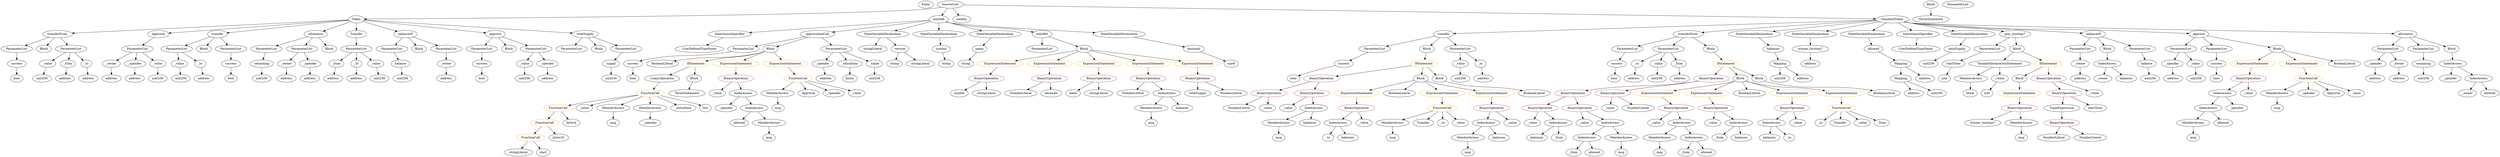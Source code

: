 strict digraph {
	graph [bb="0,0,10135,756"];
	node [label="\N"];
	Enter	[height=0.5,
		pos="3632.5,738",
		width=0.83628];
	TupleExpression_Unnamed	[color=black,
		height=0.5,
		label=TupleExpression,
		pos="8319.5,234",
		width=2.0422];
	BinaryOperation_Unnamed_7	[color=brown,
		height=0.5,
		label=BinaryOperation,
		pos="8319.5,162",
		width=1.9867];
	TupleExpression_Unnamed -> BinaryOperation_Unnamed_7	[pos="e,8319.5,180.1 8319.5,215.7 8319.5,208.41 8319.5,199.73 8319.5,191.54"];
	NumberLiteral_Unnamed	[color=black,
		height=0.5,
		label=NumberLiteral,
		pos="4897.5,234",
		width=1.765];
	VariableDeclaration_balances	[color=black,
		height=0.5,
		label=balances,
		pos="7048.5,522",
		width=1.1828];
	Mapping_Unnamed	[color=black,
		height=0.5,
		label=Mapping,
		pos="7055.5,450",
		width=1.2105];
	VariableDeclaration_balances -> Mapping_Unnamed	[pos="e,7053.8,468.1 7050.3,503.7 7051,496.41 7051.9,487.73 7052.7,479.54"];
	Identifier_balances_3	[color=black,
		height=0.5,
		label=balances,
		pos="6134.5,90",
		width=1.1828];
	VariableDeclarationStatement_Unnamed	[color=black,
		height=0.5,
		label=VariableDeclarationStatement,
		pos="8060.5,450",
		width=3.3174];
	MemberAccess_Unnamed_3	[color=black,
		height=0.5,
		label=MemberAccess,
		pos="7937.5,378",
		width=1.9174];
	VariableDeclarationStatement_Unnamed -> MemberAccess_Unnamed_3	[pos="e,7965.5,394.91 8031.1,432.23 8014.4,422.72 7993.3,410.72 7975.4,400.52"];
	VariableDeclaration__vtime	[color=black,
		height=0.5,
		label=_vtime,
		pos="8060.5,378",
		width=0.98875];
	VariableDeclarationStatement_Unnamed -> VariableDeclaration__vtime	[pos="e,8060.5,396.1 8060.5,431.7 8060.5,424.41 8060.5,415.73 8060.5,407.54"];
	FunctionDefinition_transfer_1	[color=black,
		height=0.5,
		label=transfer,
		pos="5753.5,594",
		width=1.0719];
	ParameterList_Unnamed_15	[color=black,
		height=0.5,
		label=ParameterList,
		pos="5507.5,522",
		width=1.7095];
	FunctionDefinition_transfer_1 -> ParameterList_Unnamed_15	[pos="e,5550.4,535.19 5721.1,583.78 5680.5,572.2 5610.1,552.19 5561.4,538.31"];
	Block_Unnamed_6	[color=black,
		height=0.5,
		label=Block,
		pos="5682.5,522",
		width=0.90558];
	FunctionDefinition_transfer_1 -> Block_Unnamed_6	[pos="e,5697.8,538.01 5737.8,577.46 5728.4,568.18 5716.2,556.23 5705.8,545.88"];
	ParameterList_Unnamed_14	[color=black,
		height=0.5,
		label=ParameterList,
		pos="5809.5,522",
		width=1.7095];
	FunctionDefinition_transfer_1 -> ParameterList_Unnamed_14	[pos="e,5796.2,539.63 5766.5,576.76 5773.2,568.4 5781.5,558.02 5789.1,548.61"];
	ParameterList_Unnamed_11	[color=black,
		height=0.5,
		label=ParameterList,
		pos="1066.5,522",
		width=1.7095];
	Parameter_remaining	[color=black,
		height=0.5,
		label=remaining,
		pos="1034.5,450",
		width=1.2798];
	ParameterList_Unnamed_11 -> Parameter_remaining	[pos="e,1042.4,468.1 1058.6,503.7 1055.1,496.07 1051,486.92 1047.1,478.4"];
	ParameterList_Unnamed	[color=black,
		height=0.5,
		label=ParameterList,
		pos="2302.5,522",
		width=1.7095];
	ParameterList_Unnamed_13	[color=black,
		height=0.5,
		label=ParameterList,
		pos="549.54,522",
		width=1.7095];
	VariableDeclaration__owner	[color=black,
		height=0.5,
		label=_owner,
		pos="435.54,450",
		width=1.0719];
	ParameterList_Unnamed_13 -> VariableDeclaration__owner	[pos="e,458.34,465 523.96,505.29 507.34,495.09 485.55,481.7 467.75,470.78"];
	VariableDeclaration__spender	[color=black,
		height=0.5,
		label=_spender,
		pos="537.54,450",
		width=1.2521];
	ParameterList_Unnamed_13 -> VariableDeclaration__spender	[pos="e,540.47,468.1 546.58,503.7 545.31,496.32 543.8,487.52 542.39,479.25"];
	VariableDeclaration__value_1	[color=black,
		height=0.5,
		label=_value,
		pos="635.54,450",
		width=0.96103];
	ParameterList_Unnamed_13 -> VariableDeclaration__value_1	[pos="e,617.46,465.72 569.49,504.76 581.15,495.27 596.02,483.17 608.7,472.85"];
	IfStatement_Unnamed	[color=orange,
		height=0.5,
		label=IfStatement,
		pos="5667.5,450",
		width=1.4739];
	BinaryOperation_Unnamed	[color=brown,
		height=0.5,
		label=BinaryOperation,
		pos="5317.5,378",
		width=1.9867];
	IfStatement_Unnamed -> BinaryOperation_Unnamed	[pos="e,5372.2,389.93 5622.5,439.99 5561.7,427.83 5452.9,406.07 5383,392.1"];
	Block_Unnamed_7	[color=black,
		height=0.5,
		label=Block,
		pos="5638.5,378",
		width=0.90558];
	IfStatement_Unnamed -> Block_Unnamed_7	[pos="e,5645.4,395.62 5660.4,431.7 5657.2,423.95 5653.3,414.64 5649.7,406.02"];
	Block_Unnamed_8	[color=black,
		height=0.5,
		label=Block,
		pos="5721.5,378",
		width=0.90558];
	IfStatement_Unnamed -> Block_Unnamed_8	[pos="e,5709.2,394.99 5680.3,432.41 5686.9,423.92 5695,413.41 5702.3,403.96"];
	Block_Unnamed_17	[color=black,
		height=0.5,
		label=Block,
		pos="7722.5,738",
		width=0.90558];
	ThrowStatement_Unnamed	[color=black,
		height=0.5,
		label=ThrowStatement,
		pos="7722.5,666",
		width=2.0006];
	Block_Unnamed_17 -> ThrowStatement_Unnamed	[pos="e,7722.5,684.1 7722.5,719.7 7722.5,712.41 7722.5,703.73 7722.5,695.54"];
	Identifier__value_10	[color=black,
		height=0.5,
		label=_value,
		pos="6626.5,162",
		width=0.96103];
	FunctionDefinition_transferFrom_1	[color=black,
		height=0.5,
		label=transferFrom,
		pos="6701.5,594",
		width=1.6402];
	ParameterList_Unnamed_18	[color=black,
		height=0.5,
		label=ParameterList,
		pos="6383.5,522",
		width=1.7095];
	FunctionDefinition_transferFrom_1 -> ParameterList_Unnamed_18	[pos="e,6431.7,533.6 6654.6,582.67 6598.3,570.28 6504,549.51 6442.7,536.03"];
	ParameterList_Unnamed_17	[color=black,
		height=0.5,
		label=ParameterList,
		pos="6587.5,522",
		width=1.7095];
	FunctionDefinition_transferFrom_1 -> ParameterList_Unnamed_17	[pos="e,6613.2,538.73 6676.2,577.46 6660.6,567.84 6640.2,555.32 6622.9,544.72"];
	Block_Unnamed_11	[color=black,
		height=0.5,
		label=Block,
		pos="6816.5,522",
		width=0.90558];
	FunctionDefinition_transferFrom_1 -> Block_Unnamed_11	[pos="e,6795.3,535.91 6727.1,577.46 6744.4,566.93 6767.3,552.94 6785.7,541.78"];
	MemberAccess_Unnamed_11	[color=black,
		height=0.5,
		label=MemberAccess,
		pos="3049.5,306",
		width=1.9174];
	Identifier_msg_10	[color=black,
		height=0.5,
		label=msg,
		pos="3059.5,234",
		width=0.75];
	MemberAccess_Unnamed_11 -> Identifier_msg_10	[pos="e,3057.1,252.1 3052,287.7 3053.1,280.32 3054.3,271.52 3055.5,263.25"];
	Parameter_success	[color=black,
		height=0.5,
		label=success,
		pos="925.54,450",
		width=1.1135];
	ElementaryTypeName_bool	[color=black,
		height=0.5,
		label=bool,
		pos="925.54,378",
		width=0.76697];
	Parameter_success -> ElementaryTypeName_bool	[pos="e,925.54,396.1 925.54,431.7 925.54,424.41 925.54,415.73 925.54,407.54"];
	ParameterList_Unnamed_3	[color=black,
		height=0.5,
		label=ParameterList,
		pos="1572.5,522",
		width=1.7095];
	Parameter_balance	[color=black,
		height=0.5,
		label=balance,
		pos="1618.5,450",
		width=1.0719];
	ParameterList_Unnamed_3 -> Parameter_balance	[pos="e,1607.8,467.31 1583.7,504.05 1589.1,495.85 1595.7,485.83 1601.6,476.71"];
	VariableDeclaration_totalSupply	[color=black,
		height=0.5,
		label=totalSupply,
		pos="7828.5,522",
		width=1.4739];
	ElementaryTypeName_uint256_15	[color=black,
		height=0.5,
		label=uint256,
		pos="7776.5,450",
		width=1.0442];
	VariableDeclaration_totalSupply -> ElementaryTypeName_uint256_15	[pos="e,7788.7,467.31 7816,504.05 7809.8,495.77 7802.3,485.62 7795.4,476.42"];
	Identifier__value_1	[color=black,
		height=0.5,
		label=_value,
		pos="5013.5,234",
		width=0.96103];
	Parameter_startTime	[color=black,
		height=0.5,
		label=startTime,
		pos="7877.5,450",
		width=1.266];
	ElementaryTypeName_uint	[color=black,
		height=0.5,
		label=uint,
		pos="7823.5,378",
		width=0.75];
	Parameter_startTime -> ElementaryTypeName_uint	[pos="e,7835.5,394.51 7864.7,432.41 7858.1,423.8 7849.9,413.11 7842.5,403.56"];
	ElementaryTypeName_string	[color=black,
		height=0.5,
		label=string,
		pos="3801.5,450",
		width=0.864];
	ExpressionStatement_Unnamed_1	[color=orange,
		height=0.5,
		label=ExpressionStatement,
		pos="5381.5,306",
		width=2.458];
	BinaryOperation_Unnamed_4	[color=brown,
		height=0.5,
		label=BinaryOperation,
		pos="5381.5,234",
		width=1.9867];
	ExpressionStatement_Unnamed_1 -> BinaryOperation_Unnamed_4	[pos="e,5381.5,252.1 5381.5,287.7 5381.5,280.41 5381.5,271.73 5381.5,263.54"];
	ElementaryTypeName_uint256_6	[color=black,
		height=0.5,
		label=uint256,
		pos="1526.5,378",
		width=1.0442];
	Identifier__value_5	[color=black,
		height=0.5,
		label=_value,
		pos="6115.5,162",
		width=0.96103];
	Parameter__spender_2	[color=black,
		height=0.5,
		label=_spender,
		pos="8777.5,450",
		width=1.2521];
	ElementaryTypeName_address_16	[color=black,
		height=0.5,
		label=address,
		pos="8785.5,378",
		width=1.0996];
	Parameter__spender_2 -> ElementaryTypeName_address_16	[pos="e,8783.6,396.1 8779.5,431.7 8780.4,424.41 8781.3,415.73 8782.3,407.54"];
	ExpressionStatement_Unnamed_11	[color=orange,
		height=0.5,
		label=ExpressionStatement,
		pos="3939.5,450",
		width=2.458];
	BinaryOperation_Unnamed_19	[color=brown,
		height=0.5,
		label=BinaryOperation,
		pos="3874.5,378",
		width=1.9867];
	ExpressionStatement_Unnamed_11 -> BinaryOperation_Unnamed_19	[pos="e,3890.1,395.79 3923.8,432.05 3916,423.63 3906.4,413.28 3897.7,403.97"];
	Block_Unnamed_10	[color=black,
		height=0.5,
		label=Block,
		pos="8146.5,378",
		width=0.90558];
	ExpressionStatement_Unnamed_3	[color=orange,
		height=0.5,
		label=ExpressionStatement,
		pos="8146.5,306",
		width=2.458];
	Block_Unnamed_10 -> ExpressionStatement_Unnamed_3	[pos="e,8146.5,324.1 8146.5,359.7 8146.5,352.41 8146.5,343.73 8146.5,335.54"];
	ElementaryTypeName_address_13	[color=black,
		height=0.5,
		label=address,
		pos="6633.5,378",
		width=1.0996];
	ElementaryTypeName_address	[color=black,
		height=0.5,
		label=address,
		pos="1796.5,378",
		width=1.0996];
	Identifier__to	[color=black,
		height=0.5,
		label=_to,
		pos="5230.5,90",
		width=0.75];
	ElementaryTypeName_bool_5	[color=black,
		height=0.5,
		label=bool,
		pos="8968.5,378",
		width=0.76697];
	ParameterList_Unnamed_4	[color=black,
		height=0.5,
		label=ParameterList,
		pos="701.54,522",
		width=1.7095];
	Parameter__value	[color=black,
		height=0.5,
		label=_value,
		pos="723.54,450",
		width=0.96103];
	ParameterList_Unnamed_4 -> Parameter__value	[pos="e,718.17,468.1 706.98,503.7 709.33,496.24 712.13,487.32 714.75,478.97"];
	Parameter__to	[color=black,
		height=0.5,
		label=_to,
		pos="811.54,450",
		width=0.75];
	ParameterList_Unnamed_4 -> Parameter__to	[pos="e,792.5,463.12 726.5,505.12 743.25,494.46 765.35,480.4 782.83,469.27"];
	ElementaryTypeName_uint_1	[color=black,
		height=0.5,
		label=uint,
		pos="8013.5,306",
		width=0.75];
	Parameter__to_3	[color=black,
		height=0.5,
		label=_to,
		pos="6455.5,450",
		width=0.75];
	ElementaryTypeName_address_14	[color=black,
		height=0.5,
		label=address,
		pos="6443.5,378",
		width=1.0996];
	Parameter__to_3 -> ElementaryTypeName_address_14	[pos="e,6446.5,396.1 6452.6,431.7 6451.3,424.32 6449.8,415.52 6448.4,407.25"];
	StateVariableDeclaration_Unnamed_1	[color=black,
		height=0.5,
		label=StateVariableDeclaration,
		pos="7021.5,594",
		width=2.8184];
	StateVariableDeclaration_Unnamed_1 -> VariableDeclaration_balances	[pos="e,7041.9,540.1 7028.2,575.7 7031.1,568.15 7034.6,559.12 7037.9,550.68"];
	Identifier_totalSupply	[color=black,
		height=0.5,
		label=totalSupply,
		pos="4735.5,306",
		width=1.4739];
	Parameter__spender_4	[color=black,
		height=0.5,
		label=_spender,
		pos="3214.5,450",
		width=1.2521];
	ElementaryTypeName_address_22	[color=black,
		height=0.5,
		label=address,
		pos="3227.5,378",
		width=1.0996];
	Parameter__spender_4 -> ElementaryTypeName_address_22	[pos="e,3224.4,396.1 3217.8,431.7 3219.1,424.32 3220.8,415.52 3222.3,407.25"];
	Parameter_success_4	[color=black,
		height=0.5,
		label=success,
		pos="6366.5,450",
		width=1.1135];
	ParameterList_Unnamed_18 -> Parameter_success_4	[pos="e,6370.7,468.1 6379.3,503.7 6377.5,496.32 6375.4,487.52 6373.4,479.25"];
	FunctionCall_Unnamed_4	[color=orange,
		height=0.5,
		label=FunctionCall,
		pos="2509.5,306",
		width=1.6125];
	FunctionCall_Unnamed_5	[color=orange,
		height=0.5,
		label=FunctionCall,
		pos="2120.5,234",
		width=1.6125];
	FunctionCall_Unnamed_4 -> FunctionCall_Unnamed_5	[pos="e,2163.3,246.43 2457.1,297.78 2393.2,288.65 2282,271.71 2187.5,252 2183.2,251.1 2178.8,250.11 2174.3,249.08"];
	Identifier__value_16	[color=black,
		height=0.5,
		label=_value,
		pos="2231.5,234",
		width=0.96103];
	FunctionCall_Unnamed_4 -> Identifier__value_16	[pos="e,2257.8,245.88 2460.6,296.08 2412.9,286.87 2338.5,271.18 2275.5,252 2273.3,251.31 2271,250.56 2268.6,249.77"];
	MemberAccess_Unnamed_13	[color=black,
		height=0.5,
		label=MemberAccess,
		pos="2353.5,234",
		width=1.9174];
	FunctionCall_Unnamed_4 -> MemberAccess_Unnamed_13	[pos="e,2387.3,250.16 2477.6,290.67 2454.6,280.34 2423.2,266.28 2397.8,254.87"];
	MemberAccess_Unnamed_12	[color=black,
		height=0.5,
		label=MemberAccess,
		pos="2509.5,234",
		width=1.9174];
	FunctionCall_Unnamed_4 -> MemberAccess_Unnamed_12	[pos="e,2509.5,252.1 2509.5,287.7 2509.5,280.41 2509.5,271.73 2509.5,263.54"];
	Identifier__extraData	[color=black,
		height=0.5,
		label=_extraData,
		pos="2647.5,234",
		width=1.4046];
	FunctionCall_Unnamed_4 -> Identifier__extraData	[pos="e,2619.3,249.35 2538.8,290.15 2559.3,279.76 2586.9,265.77 2609.1,254.48"];
	Identifier_this	[color=black,
		height=0.5,
		label=this,
		pos="2743.5,234",
		width=0.75];
	FunctionCall_Unnamed_4 -> Identifier_this	[pos="e,2722.5,245.71 2554.1,294.05 2603.4,281.78 2679.6,262.26 2707.5,252 2709.1,251.44 2710.6,250.83 2712.2,250.19"];
	Identifier__to_3	[color=black,
		height=0.5,
		label=_to,
		pos="7307.5,162",
		width=0.75];
	BinaryOperation_Unnamed_11	[color=brown,
		height=0.5,
		label=BinaryOperation,
		pos="6177.5,234",
		width=1.9867];
	BinaryOperation_Unnamed_11 -> Identifier__value_5	[pos="e,6129.6,178.83 6162.5,216.05 6154.9,207.47 6145.6,196.89 6137.2,187.44"];
	IndexAccess_Unnamed_3	[color=black,
		height=0.5,
		label=IndexAccess,
		pos="6227.5,162",
		width=1.6402];
	BinaryOperation_Unnamed_11 -> IndexAccess_Unnamed_3	[pos="e,6215.6,179.79 6189.6,216.05 6195.4,207.97 6202.5,198.12 6208.9,189.11"];
	BinaryOperation_Unnamed_9	[color=brown,
		height=0.5,
		label=BinaryOperation,
		pos="6762.5,378",
		width=1.9867];
	BinaryOperation_Unnamed_10	[color=brown,
		height=0.5,
		label=BinaryOperation,
		pos="6337.5,306",
		width=1.9867];
	BinaryOperation_Unnamed_9 -> BinaryOperation_Unnamed_10	[pos="e,6389.5,318.63 6710.6,365.37 6701.3,363.46 6691.6,361.58 6682.5,360 6565.4,339.63 6534.6,344.37 6417.5,324 6412,323.04 6406.3,321.96 \
6400.5,320.84"];
	BinaryOperation_Unnamed_13	[color=brown,
		height=0.5,
		label=BinaryOperation,
		pos="6498.5,306",
		width=1.9867];
	BinaryOperation_Unnamed_9 -> BinaryOperation_Unnamed_13	[pos="e,6546.3,319.67 6714.4,364.24 6670.2,352.52 6604.6,335.12 6557.3,322.59"];
	StateVariableDeclaration_Unnamed	[color=black,
		height=0.5,
		label=StateVariableDeclaration,
		pos="7242.5,594",
		width=2.8184];
	VariableDeclaration_winner_tmstmp7	[color=black,
		height=0.5,
		label=winner_tmstmp7,
		pos="7242.5,522",
		width=2.0145];
	StateVariableDeclaration_Unnamed -> VariableDeclaration_winner_tmstmp7	[pos="e,7242.5,540.1 7242.5,575.7 7242.5,568.41 7242.5,559.73 7242.5,551.54"];
	BinaryOperation_Unnamed_14	[color=brown,
		height=0.5,
		label=BinaryOperation,
		pos="7213.5,234",
		width=1.9867];
	IndexAccess_Unnamed_6	[color=black,
		height=0.5,
		label=IndexAccess,
		pos="7115.5,162",
		width=1.6402];
	BinaryOperation_Unnamed_14 -> IndexAccess_Unnamed_6	[pos="e,7137.8,178.91 7190.8,216.76 7177.7,207.42 7161.1,195.55 7146.8,185.33"];
	Identifier__value_8	[color=black,
		height=0.5,
		label=_value,
		pos="7227.5,162",
		width=0.96103];
	BinaryOperation_Unnamed_14 -> Identifier__value_8	[pos="e,7224.1,180.1 7217,215.7 7218.5,208.32 7220.2,199.52 7221.9,191.25"];
	BinaryOperation_Unnamed_6	[color=brown,
		height=0.5,
		label=BinaryOperation,
		pos="8324.5,306",
		width=1.9867];
	BinaryOperation_Unnamed_6 -> TupleExpression_Unnamed	[pos="e,8320.8,252.1 8323.3,287.7 8322.8,280.41 8322.2,271.73 8321.6,263.54"];
	Identifier_startTime	[color=black,
		height=0.5,
		label=startTime,
		pos="8456.5,234",
		width=1.266];
	BinaryOperation_Unnamed_6 -> Identifier_startTime	[pos="e,8430.2,249 8354.2,289.29 8373.7,278.95 8399.3,265.33 8420.1,254.32"];
	ExpressionStatement_Unnamed_12	[color=orange,
		height=0.5,
		label=ExpressionStatement,
		pos="4134.5,450",
		width=2.458];
	BinaryOperation_Unnamed_20	[color=brown,
		height=0.5,
		label=BinaryOperation,
		pos="4134.5,378",
		width=1.9867];
	ExpressionStatement_Unnamed_12 -> BinaryOperation_Unnamed_20	[pos="e,4134.5,396.1 4134.5,431.7 4134.5,424.41 4134.5,415.73 4134.5,407.54"];
	ElementaryTypeName_address_9	[color=black,
		height=0.5,
		label=address,
		pos="437.54,378",
		width=1.0996];
	VariableDeclaration__owner -> ElementaryTypeName_address_9	[pos="e,437.05,396.1 436.04,431.7 436.25,424.41 436.49,415.73 436.73,407.54"];
	ElementaryTypeName_address_1	[color=black,
		height=0.5,
		label=address,
		pos="819.54,378",
		width=1.0996];
	FunctionCall_Unnamed_1	[color=orange,
		height=0.5,
		label=FunctionCall,
		pos="7408.5,234",
		width=1.6125];
	FunctionCall_Unnamed_1 -> Identifier__to_3	[pos="e,7325.7,175.56 7385.6,217.12 7370.6,206.69 7350.8,193.01 7335,182.01"];
	Identifier_Transfer_1	[color=black,
		height=0.5,
		label=Transfer,
		pos="7394.5,162",
		width=1.1689];
	FunctionCall_Unnamed_1 -> Identifier_Transfer_1	[pos="e,7398,180.1 7405.1,215.7 7403.6,208.32 7401.8,199.52 7400.2,191.25"];
	Identifier__value_11	[color=black,
		height=0.5,
		label=_value,
		pos="7489.5,162",
		width=0.96103];
	FunctionCall_Unnamed_1 -> Identifier__value_11	[pos="e,7472.2,177.95 7427.3,216.76 7438.1,207.43 7451.9,195.57 7463.7,185.36"];
	Identifier__from_4	[color=black,
		height=0.5,
		label=_from,
		pos="7575.5,162",
		width=0.93331];
	FunctionCall_Unnamed_1 -> Identifier__from_4	[pos="e,7549.6,173.88 7441.9,219 7470,207.22 7510.2,190.4 7539.1,178.28"];
	BooleanLiteral_Unnamed_5	[color=black,
		height=0.5,
		label=BooleanLiteral,
		pos="2572.5,450",
		width=1.7788];
	Parameter__spender_3	[color=black,
		height=0.5,
		label=_spender,
		pos="9608.5,450",
		width=1.2521];
	ElementaryTypeName_address_18	[color=black,
		height=0.5,
		label=address,
		pos="9608.5,378",
		width=1.0996];
	Parameter__spender_3 -> ElementaryTypeName_address_18	[pos="e,9608.5,396.1 9608.5,431.7 9608.5,424.41 9608.5,415.73 9608.5,407.54"];
	BinaryOperation_Unnamed_2	[color=brown,
		height=0.5,
		label=BinaryOperation,
		pos="5023.5,306",
		width=1.9867];
	BinaryOperation_Unnamed_2 -> NumberLiteral_Unnamed	[pos="e,4925.6,250.58 4995,289.12 4977.3,279.34 4954.6,266.69 4935.5,256.07"];
	BinaryOperation_Unnamed_2 -> Identifier__value_1	[pos="e,5016,252.1 5021.1,287.7 5020,280.32 5018.8,271.52 5017.6,263.25"];
	ElementaryTypeName_string_2	[color=black,
		height=0.5,
		label=string,
		pos="3515.5,450",
		width=0.864];
	ElementaryTypeName_bool_1	[color=black,
		height=0.5,
		label=bool,
		pos="61.543,378",
		width=0.76697];
	ElementaryTypeName_address_12	[color=black,
		height=0.5,
		label=address,
		pos="7242.5,450",
		width=1.0996];
	Identifier_balances_4	[color=black,
		height=0.5,
		label=balances,
		pos="7115.5,90",
		width=1.1828];
	IndexAccess_Unnamed_6 -> Identifier_balances_4	[pos="e,7115.5,108.1 7115.5,143.7 7115.5,136.41 7115.5,127.73 7115.5,119.54"];
	Identifier__to_2	[color=black,
		height=0.5,
		label=_to,
		pos="7203.5,90",
		width=0.75];
	IndexAccess_Unnamed_6 -> Identifier__to_2	[pos="e,7186.8,104.33 7136,144.76 7148.5,134.79 7164.7,121.93 7178,111.28"];
	Identifier__value_14	[color=black,
		height=0.5,
		label=_value,
		pos="2791.5,306",
		width=0.96103];
	ParameterList_Unnamed_7	[color=black,
		height=0.5,
		label=ParameterList,
		pos="61.543,522",
		width=1.7095];
	Parameter_success_1	[color=black,
		height=0.5,
		label=success,
		pos="61.543,450",
		width=1.1135];
	ParameterList_Unnamed_7 -> Parameter_success_1	[pos="e,61.543,468.1 61.543,503.7 61.543,496.41 61.543,487.73 61.543,479.54"];
	InheritanceSpecifier_Unnamed_1	[color=black,
		height=0.5,
		label=InheritanceSpecifier,
		pos="2856.5,594",
		width=2.3333];
	UserDefinedTypeName_Unnamed_1	[color=black,
		height=0.5,
		label=UserDefinedTypeName,
		pos="2739.5,522",
		width=2.7214];
	InheritanceSpecifier_Unnamed_1 -> UserDefinedTypeName_Unnamed_1	[pos="e,2767.2,539.55 2829.1,576.59 2813.5,567.26 2793.8,555.46 2776.8,545.31"];
	NumberLiteral_Unnamed_1	[color=black,
		height=0.5,
		label=NumberLiteral,
		pos="8290.5,90",
		width=1.765];
	Identifier_winner_tmstmp7	[color=black,
		height=0.5,
		label=winner_tmstmp7,
		pos="7991.5,162",
		width=2.0145];
	ParameterList_Unnamed_19	[color=black,
		height=0.5,
		label=ParameterList,
		pos="8398.5,522",
		width=1.7095];
	Parameter__owner_2	[color=black,
		height=0.5,
		label=_owner,
		pos="8397.5,450",
		width=1.0719];
	ParameterList_Unnamed_19 -> Parameter__owner_2	[pos="e,8397.8,468.1 8398.3,503.7 8398.2,496.41 8398.1,487.73 8398,479.54"];
	BinaryOperation_Unnamed_10 -> BinaryOperation_Unnamed_11	[pos="e,6212.2,250.16 6302.8,289.81 6279.3,279.54 6248.1,265.87 6222.7,254.75"];
	BinaryOperation_Unnamed_12	[color=brown,
		height=0.5,
		label=BinaryOperation,
		pos="6338.5,234",
		width=1.9867];
	BinaryOperation_Unnamed_10 -> BinaryOperation_Unnamed_12	[pos="e,6338.3,252.1 6337.8,287.7 6337.9,280.41 6338,271.73 6338.1,263.54"];
	ElementaryTypeName_uint256_7	[color=black,
		height=0.5,
		label=uint256,
		pos="631.54,378",
		width=1.0442];
	BinaryOperation_Unnamed -> BinaryOperation_Unnamed_2	[pos="e,5073.9,318.99 5267,364.97 5216.6,352.96 5139,334.5 5085.1,321.65"];
	BinaryOperation_Unnamed_1	[color=brown,
		height=0.5,
		label=BinaryOperation,
		pos="5203.5,306",
		width=1.9867];
	BinaryOperation_Unnamed -> BinaryOperation_Unnamed_1	[pos="e,5229.6,322.98 5291.4,360.94 5275.9,351.43 5256,339.24 5239.1,328.86"];
	FunctionCall_Unnamed_6	[color=orange,
		height=0.5,
		label=FunctionCall,
		pos="2065.5,162",
		width=1.6125];
	FunctionCall_Unnamed_5 -> FunctionCall_Unnamed_6	[pos="e,2078.7,179.79 2107.2,216.05 2100.8,207.89 2093,197.91 2085.8,188.82"];
	ElementaryTypeName_bytes4	[color=black,
		height=0.5,
		label=bytes4,
		pos="2176.5,162",
		width=0.97489];
	FunctionCall_Unnamed_5 -> ElementaryTypeName_bytes4	[pos="e,2163.9,178.83 2134.1,216.05 2140.9,207.56 2149.3,197.11 2156.8,187.73"];
	Identifier__from_2	[color=black,
		height=0.5,
		label=_from,
		pos="6918.5,90",
		width=0.93331];
	ElementaryTypeName_uint256_16	[color=black,
		height=0.5,
		label=uint256,
		pos="3431.5,378",
		width=1.0442];
	MemberAccess_Unnamed_8	[color=black,
		height=0.5,
		label=MemberAccess,
		pos="9222.5,306",
		width=1.9174];
	Identifier_msg_7	[color=black,
		height=0.5,
		label=msg,
		pos="9222.5,234",
		width=0.75];
	MemberAccess_Unnamed_8 -> Identifier_msg_7	[pos="e,9222.5,252.1 9222.5,287.7 9222.5,280.41 9222.5,271.73 9222.5,263.54"];
	Identifier_msg_1	[color=black,
		height=0.5,
		label=msg,
		pos="5843.5,18",
		width=0.75];
	IndexAccess_Unnamed_1	[color=black,
		height=0.5,
		label=IndexAccess,
		pos="5916.5,162",
		width=1.6402];
	MemberAccess_Unnamed_1	[color=black,
		height=0.5,
		label=MemberAccess,
		pos="5843.5,90",
		width=1.9174];
	IndexAccess_Unnamed_1 -> MemberAccess_Unnamed_1	[pos="e,5861,107.71 5899.2,144.41 5890.2,135.76 5879,125 5869,115.42"];
	Identifier_balances_1	[color=black,
		height=0.5,
		label=balances,
		pos="5973.5,90",
		width=1.1828];
	IndexAccess_Unnamed_1 -> Identifier_balances_1	[pos="e,5960.3,107.31 5930.3,144.05 5937.2,135.68 5945.5,125.4 5953.1,116.13"];
	Identifier__from_1	[color=black,
		height=0.5,
		label=_from,
		pos="6290.5,18",
		width=0.93331];
	Parameter__value_4	[color=black,
		height=0.5,
		label=_value,
		pos="6542.5,450",
		width=0.96103];
	ElementaryTypeName_uint256_9	[color=black,
		height=0.5,
		label=uint256,
		pos="6538.5,378",
		width=1.0442];
	Parameter__value_4 -> ElementaryTypeName_uint256_9	[pos="e,6539.5,396.1 6541.6,431.7 6541.1,424.41 6540.6,415.73 6540.2,407.54"];
	IndexAccess_Unnamed_10	[color=black,
		height=0.5,
		label=IndexAccess,
		pos="8513.5,450",
		width=1.6402];
	Identifier__owner	[color=black,
		height=0.5,
		label=_owner,
		pos="8493.5,378",
		width=1.0719];
	IndexAccess_Unnamed_10 -> Identifier__owner	[pos="e,8498.4,396.1 8508.6,431.7 8506.5,424.24 8503.9,415.32 8501.5,406.97"];
	Identifier_balances_6	[color=black,
		height=0.5,
		label=balances,
		pos="8592.5,378",
		width=1.1828];
	IndexAccess_Unnamed_10 -> Identifier_balances_6	[pos="e,8574.9,394.67 8531.9,432.76 8542.1,423.71 8555,412.29 8566.3,402.3"];
	StateVariableDeclaration_Unnamed_2	[color=black,
		height=0.5,
		label=StateVariableDeclaration,
		pos="7463.5,594",
		width=2.8184];
	VariableDeclaration_allowed	[color=black,
		height=0.5,
		label=allowed,
		pos="7480.5,522",
		width=1.0858];
	StateVariableDeclaration_Unnamed_2 -> VariableDeclaration_allowed	[pos="e,7476.4,540.1 7467.7,575.7 7469.5,568.32 7471.7,559.52 7473.7,551.25"];
	Identifier_name	[color=black,
		height=0.5,
		label=name,
		pos="4226.5,306",
		width=0.83628];
	IndexAccess_Unnamed_3 -> Identifier_balances_3	[pos="e,6154.7,106.19 6206,144.76 6193.4,135.31 6177.4,123.27 6163.7,112.98"];
	Identifier__from	[color=black,
		height=0.5,
		label=_from,
		pos="6228.5,90",
		width=0.93331];
	IndexAccess_Unnamed_3 -> Identifier__from	[pos="e,6228.3,108.1 6227.8,143.7 6227.9,136.41 6228,127.73 6228.1,119.54"];
	Block_Unnamed_14	[color=black,
		height=0.5,
		label=Block,
		pos="8511.5,522",
		width=0.90558];
	Block_Unnamed_14 -> IndexAccess_Unnamed_10	[pos="e,8513.1,468.1 8512,503.7 8512.2,496.41 8512.5,487.73 8512.7,479.54"];
	BinaryOperation_Unnamed_5	[color=brown,
		height=0.5,
		label=BinaryOperation,
		pos="8268.5,378",
		width=1.9867];
	BinaryOperation_Unnamed_5 -> BinaryOperation_Unnamed_6	[pos="e,8311.1,323.79 8282.1,360.05 8288.7,351.8 8296.8,341.7 8304.1,332.54"];
	Identifier__vtime	[color=black,
		height=0.5,
		label=_vtime,
		pos="8449.5,306",
		width=0.98875];
	BinaryOperation_Unnamed_5 -> Identifier__vtime	[pos="e,8422,317.66 8306.5,362.33 8337.4,350.38 8380.7,333.61 8411.6,321.67"];
	FunctionCall_Unnamed_7	[color=orange,
		height=0.5,
		label=FunctionCall,
		pos="2007.5,90",
		width=1.6125];
	FunctionCall_Unnamed_6 -> FunctionCall_Unnamed_7	[pos="e,2021.5,107.79 2051.5,144.05 2044.7,135.8 2036.3,125.7 2028.7,116.54"];
	ElementaryTypeName_bytes32	[color=black,
		height=0.5,
		label=bytes32,
		pos="2123.5,90",
		width=1.0996];
	FunctionCall_Unnamed_6 -> ElementaryTypeName_bytes32	[pos="e,2110,107.31 2079.6,144.05 2086.5,135.68 2095,125.4 2102.7,116.13"];
	Parameter__value_2	[color=black,
		height=0.5,
		label=_value,
		pos="2128.5,450",
		width=0.96103];
	ElementaryTypeName_uint256_4	[color=black,
		height=0.5,
		label=uint256,
		pos="2128.5,378",
		width=1.0442];
	Parameter__value_2 -> ElementaryTypeName_uint256_4	[pos="e,2128.5,396.1 2128.5,431.7 2128.5,424.41 2128.5,415.73 2128.5,407.54"];
	Identifier__spender_3	[color=black,
		height=0.5,
		label=_spender,
		pos="2833.5,234",
		width=1.2521];
	ParameterList_Unnamed_23	[color=black,
		height=0.5,
		label=ParameterList,
		pos="9672.5,522",
		width=1.7095];
	ParameterList_Unnamed_23 -> Parameter__spender_3	[pos="e,9623.2,466.99 9657.4,504.41 9649.5,495.74 9639.6,484.97 9630.8,475.38"];
	Parameter__owner_3	[color=black,
		height=0.5,
		label=_owner,
		pos="9710.5,450",
		width=1.0719];
	ParameterList_Unnamed_23 -> Parameter__owner_3	[pos="e,9701.4,467.79 9681.7,504.05 9686,496.14 9691.2,486.54 9696.1,477.69"];
	ElementaryTypeName_address_21	[color=black,
		height=0.5,
		label=address,
		pos="7701.5,306",
		width=1.0996];
	ParameterList_Unnamed_17 -> Parameter__to_3	[pos="e,6476.4,462.04 6558.9,505.81 6537.5,494.48 6508.4,479.01 6486.5,467.4"];
	ParameterList_Unnamed_17 -> Parameter__value_4	[pos="e,6553,467.31 6576.6,504.05 6571.4,495.85 6564.9,485.83 6559.1,476.71"];
	Parameter__from_1	[color=black,
		height=0.5,
		label=_from,
		pos="6631.5,450",
		width=0.93331];
	ParameterList_Unnamed_17 -> Parameter__from_1	[pos="e,6621.3,467.31 6598.2,504.05 6603.3,495.94 6609.5,486.04 6615.2,477.01"];
	BooleanLiteral_Unnamed_3	[color=black,
		height=0.5,
		label=BooleanLiteral,
		pos="7579.5,306",
		width=1.7788];
	MemberAccess_Unnamed_7	[color=black,
		height=0.5,
		label=MemberAccess,
		pos="8864.5,162",
		width=1.9174];
	Identifier_msg_6	[color=black,
		height=0.5,
		label=msg,
		pos="8864.5,90",
		width=0.75];
	MemberAccess_Unnamed_7 -> Identifier_msg_6	[pos="e,8864.5,108.1 8864.5,143.7 8864.5,136.41 8864.5,127.73 8864.5,119.54"];
	FunctionDefinition_approveAndCall	[color=black,
		height=0.5,
		label=approveAndCall,
		pos="3192.5,594",
		width=1.9867];
	ParameterList_Unnamed_28	[color=black,
		height=0.5,
		label=ParameterList,
		pos="2917.5,522",
		width=1.7095];
	FunctionDefinition_approveAndCall -> ParameterList_Unnamed_28	[pos="e,2962.6,534.48 3143.4,580.49 3095.7,568.35 3023.4,549.95 2973.5,537.26"];
	Block_Unnamed_19	[color=black,
		height=0.5,
		label=Block,
		pos="3029.5,522",
		width=0.90558];
	FunctionDefinition_approveAndCall -> Block_Unnamed_19	[pos="e,3054.9,533.88 3157.6,577.98 3130.3,566.28 3092.6,550.09 3065.2,538.31"];
	ParameterList_Unnamed_27	[color=black,
		height=0.5,
		label=ParameterList,
		pos="3292.5,522",
		width=1.7095];
	FunctionDefinition_approveAndCall -> ParameterList_Unnamed_27	[pos="e,3269.6,539.07 3216,576.59 3229.2,567.31 3246,555.57 3260.5,545.44"];
	ElementaryTypeName_bool_6	[color=black,
		height=0.5,
		label=bool,
		pos="2450.5,378",
		width=0.76697];
	ElementaryTypeName_bool_3	[color=black,
		height=0.5,
		label=bool,
		pos="5200.5,378",
		width=0.76697];
	NumberLiteral_Unnamed_6	[color=black,
		height=0.5,
		label=NumberLiteral,
		pos="4464.5,306",
		width=1.765];
	Identifier__spender_5	[color=black,
		height=0.5,
		label=_spender,
		pos="2509.5,162",
		width=1.2521];
	MemberAccess_Unnamed_2	[color=black,
		height=0.5,
		label=MemberAccess,
		pos="5508.5,162",
		width=1.9174];
	Identifier_msg_2	[color=black,
		height=0.5,
		label=msg,
		pos="5508.5,90",
		width=0.75];
	MemberAccess_Unnamed_2 -> Identifier_msg_2	[pos="e,5508.5,108.1 5508.5,143.7 5508.5,136.41 5508.5,127.73 5508.5,119.54"];
	IfStatement_Unnamed_3	[color=orange,
		height=0.5,
		label=IfStatement,
		pos="2707.5,450",
		width=1.4739];
	UnaryOperation_Unnamed	[color=black,
		height=0.5,
		label=UnaryOperation,
		pos="2576.5,378",
		width=1.9452];
	IfStatement_Unnamed_3 -> UnaryOperation_Unnamed	[pos="e,2605.8,394.63 2680.1,434.33 2661.5,424.38 2636.6,411.08 2615.9,400.02"];
	Block_Unnamed_20	[color=black,
		height=0.5,
		label=Block,
		pos="2702.5,378",
		width=0.90558];
	IfStatement_Unnamed_3 -> Block_Unnamed_20	[pos="e,2703.8,396.1 2706.3,431.7 2705.8,424.41 2705.2,415.73 2704.6,407.54"];
	ExpressionStatement_Unnamed_6	[color=orange,
		height=0.5,
		label=ExpressionStatement,
		pos="6676.5,306",
		width=2.458];
	BinaryOperation_Unnamed_16	[color=brown,
		height=0.5,
		label=BinaryOperation,
		pos="6731.5,234",
		width=1.9867];
	ExpressionStatement_Unnamed_6 -> BinaryOperation_Unnamed_16	[pos="e,6718.4,251.79 6689.9,288.05 6696.3,279.89 6704.1,269.91 6711.3,260.82"];
	ElementaryTypeName_address_10	[color=black,
		height=0.5,
		label=address,
		pos="536.54,378",
		width=1.0996];
	VariableDeclaration__spender -> ElementaryTypeName_address_10	[pos="e,536.79,396.1 537.3,431.7 537.19,424.41 537.07,415.73 536.95,407.54"];
	BooleanLiteral_Unnamed_1	[color=black,
		height=0.5,
		label=BooleanLiteral,
		pos="6089.5,306",
		width=1.7788];
	MemberAccess_Unnamed_9	[color=black,
		height=0.5,
		label=MemberAccess,
		pos="4540.5,234",
		width=1.9174];
	Identifier_msg_8	[color=black,
		height=0.5,
		label=msg,
		pos="4540.5,162",
		width=0.75];
	MemberAccess_Unnamed_9 -> Identifier_msg_8	[pos="e,4540.5,180.1 4540.5,215.7 4540.5,208.41 4540.5,199.73 4540.5,191.54"];
	StateVariableDeclaration_Unnamed_7	[color=black,
		height=0.5,
		label=StateVariableDeclaration,
		pos="3464.5,594",
		width=2.8184];
	stringLiteral_Unnamed_1	[color=black,
		height=0.5,
		label=stringLiteral,
		pos="3442.5,522",
		width=1.5016];
	StateVariableDeclaration_Unnamed_7 -> stringLiteral_Unnamed_1	[pos="e,3447.9,540.1 3459.1,575.7 3456.8,568.24 3454,559.32 3451.3,550.97"];
	VariableDeclaration_version	[color=black,
		height=0.5,
		label=version,
		pos="3552.5,522",
		width=1.0442];
	StateVariableDeclaration_Unnamed_7 -> VariableDeclaration_version	[pos="e,3533.8,537.89 3485.8,576.05 3497.6,566.68 3512.4,554.92 3525.1,544.86"];
	ElementaryTypeName_address_7	[color=black,
		height=0.5,
		label=address,
		pos="1334.5,378",
		width=1.0996];
	ExpressionStatement_Unnamed_5	[color=orange,
		height=0.5,
		label=ExpressionStatement,
		pos="6871.5,306",
		width=2.458];
	BinaryOperation_Unnamed_15	[color=brown,
		height=0.5,
		label=BinaryOperation,
		pos="6892.5,234",
		width=1.9867];
	ExpressionStatement_Unnamed_5 -> BinaryOperation_Unnamed_15	[pos="e,6887.4,252.1 6876.7,287.7 6879,280.24 6881.6,271.32 6884.2,262.97"];
	Identifier_Transfer	[color=black,
		height=0.5,
		label=Transfer,
		pos="5637.5,162",
		width=1.1689];
	ElementaryTypeName_uint256_11	[color=black,
		height=0.5,
		label=uint256,
		pos="8880.5,378",
		width=1.0442];
	IfStatement_Unnamed_1	[color=orange,
		height=0.5,
		label=IfStatement,
		pos="8250.5,450",
		width=1.4739];
	IfStatement_Unnamed_1 -> Block_Unnamed_10	[pos="e,8166.7,392.6 8227.5,433.46 8212.3,423.23 8192.2,409.74 8175.9,398.74"];
	IfStatement_Unnamed_1 -> BinaryOperation_Unnamed_5	[pos="e,8264.1,396.1 8255,431.7 8256.9,424.32 8259.2,415.52 8261.3,407.25"];
	IndexAccess_Unnamed_5	[color=black,
		height=0.5,
		label=IndexAccess,
		pos="6350.5,90",
		width=1.6402];
	IndexAccess_Unnamed_5 -> Identifier__from_1	[pos="e,6303.8,34.511 6336.3,72.411 6328.8,63.62 6319.4,52.663 6311.1,42.965"];
	Identifier_allowed	[color=black,
		height=0.5,
		label=allowed,
		pos="6381.5,18",
		width=1.0858];
	IndexAccess_Unnamed_5 -> Identifier_allowed	[pos="e,6374,36.104 6358.2,71.697 6361.6,64.067 6365.6,54.916 6369.4,46.396"];
	BooleanLiteral_Unnamed	[color=black,
		height=0.5,
		label=BooleanLiteral,
		pos="5552.5,306",
		width=1.7788];
	BinaryOperation_Unnamed_7 -> NumberLiteral_Unnamed_1	[pos="e,8297.6,108.1 8312.4,143.7 8309.2,136.15 8305.5,127.12 8302,118.68"];
	NumberLiteral_Unnamed_2	[color=black,
		height=0.5,
		label=NumberLiteral,
		pos="8435.5,90",
		width=1.765];
	BinaryOperation_Unnamed_7 -> NumberLiteral_Unnamed_2	[pos="e,8409.5,106.74 8346.2,144.94 8362,135.36 8382.4,123.06 8399.7,112.63"];
	stringLiteral_Unnamed_4	[color=black,
		height=0.5,
		label=stringLiteral,
		pos="1957.5,18",
		width=1.5016];
	FunctionCall_Unnamed_7 -> stringLiteral_Unnamed_4	[pos="e,1969.5,35.789 1995.4,72.055 1989.7,63.973 1982.6,54.121 1976.2,45.112"];
	Identifier_sha3	[color=black,
		height=0.5,
		label=sha3,
		pos="2057.5,18",
		width=0.76697];
	FunctionCall_Unnamed_7 -> Identifier_sha3	[pos="e,2046.2,34.829 2019.6,72.055 2025.7,63.646 2033,53.323 2039.7,44.025"];
	ElementaryTypeName_address_8	[color=black,
		height=0.5,
		label=address,
		pos="1431.5,378",
		width=1.0996];
	Identifier_allowed_4	[color=black,
		height=0.5,
		label=allowed,
		pos="2892.5,162",
		width=1.0858];
	Identifier_block	[color=black,
		height=0.5,
		label=block,
		pos="7936.5,306",
		width=0.87786];
	MemberAccess_Unnamed_3 -> Identifier_block	[pos="e,7936.8,324.1 7937.3,359.7 7937.2,352.41 7937.1,343.73 7937,335.54"];
	Identifier__value_7	[color=black,
		height=0.5,
		label=_value,
		pos="6462.5,234",
		width=0.96103];
	ParameterList_Unnamed_9	[color=black,
		height=0.5,
		label=ParameterList,
		pos="1937.5,522",
		width=1.7095];
	Parameter_success_2	[color=black,
		height=0.5,
		label=success,
		pos="1937.5,450",
		width=1.1135];
	ParameterList_Unnamed_9 -> Parameter_success_2	[pos="e,1937.5,468.1 1937.5,503.7 1937.5,496.41 1937.5,487.73 1937.5,479.54"];
	Identifier__value_2	[color=black,
		height=0.5,
		label=_value,
		pos="6028.5,162",
		width=0.96103];
	Identifier__owner_1	[color=black,
		height=0.5,
		label=_owner,
		pos="9999.5,306",
		width=1.0719];
	BinaryOperation_Unnamed_18	[color=brown,
		height=0.5,
		label=BinaryOperation,
		pos="4328.5,378",
		width=1.9867];
	BinaryOperation_Unnamed_18 -> Identifier_name	[pos="e,4245.9,320.26 4304.6,360.59 4289.8,350.41 4270.7,337.29 4255.1,326.58"];
	stringLiteral_Unnamed_2	[color=black,
		height=0.5,
		label=stringLiteral,
		pos="4328.5,306",
		width=1.5016];
	BinaryOperation_Unnamed_18 -> stringLiteral_Unnamed_2	[pos="e,4328.5,324.1 4328.5,359.7 4328.5,352.41 4328.5,343.73 4328.5,335.54"];
	ExpressionStatement_Unnamed_15	[color=orange,
		height=0.5,
		label=ExpressionStatement,
		pos="2867.5,450",
		width=2.458];
	BinaryOperation_Unnamed_23	[color=brown,
		height=0.5,
		label=BinaryOperation,
		pos="2867.5,378",
		width=1.9867];
	ExpressionStatement_Unnamed_15 -> BinaryOperation_Unnamed_23	[pos="e,2867.5,396.1 2867.5,431.7 2867.5,424.41 2867.5,415.73 2867.5,407.54"];
	ParameterList_Unnamed_26	[color=black,
		height=0.5,
		label=ParameterList,
		pos="4142.5,522",
		width=1.7095];
	ParameterList_Unnamed_10	[color=black,
		height=0.5,
		label=ParameterList,
		pos="1207.5,522",
		width=1.7095];
	Parameter__owner_1	[color=black,
		height=0.5,
		label=_owner,
		pos="1137.5,450",
		width=1.0719];
	ParameterList_Unnamed_10 -> Parameter__owner_1	[pos="e,1153.1,466.51 1191,504.41 1182,495.44 1170.8,484.21 1160.9,474.37"];
	Parameter__spender_1	[color=black,
		height=0.5,
		label=_spender,
		pos="1239.5,450",
		width=1.2521];
	ParameterList_Unnamed_10 -> Parameter__spender_1	[pos="e,1231.7,468.1 1215.5,503.7 1218.9,496.07 1223.1,486.92 1227,478.4"];
	Identifier_msg_11	[color=black,
		height=0.5,
		label=msg,
		pos="2353.5,162",
		width=0.75];
	BinaryOperation_Unnamed_17	[color=brown,
		height=0.5,
		label=BinaryOperation,
		pos="9100.5,378",
		width=1.9867];
	IndexAccess_Unnamed_11	[color=black,
		height=0.5,
		label=IndexAccess,
		pos="8988.5,306",
		width=1.6402];
	BinaryOperation_Unnamed_17 -> IndexAccess_Unnamed_11	[pos="e,9013.6,322.67 9074.6,360.76 9059.2,351.18 9039.6,338.92 9023,328.53"];
	Identifier__value_12	[color=black,
		height=0.5,
		label=_value,
		pos="9100.5,306",
		width=0.96103];
	BinaryOperation_Unnamed_17 -> Identifier__value_12	[pos="e,9100.5,324.1 9100.5,359.7 9100.5,352.41 9100.5,343.73 9100.5,335.54"];
	ParameterList_Unnamed_21	[color=black,
		height=0.5,
		label=ParameterList,
		pos="8827.5,522",
		width=1.7095];
	ParameterList_Unnamed_21 -> Parameter__spender_2	[pos="e,8789.5,467.79 8815.4,504.05 8809.7,495.97 8802.6,486.12 8796.2,477.11"];
	Parameter__value_5	[color=black,
		height=0.5,
		label=_value,
		pos="8875.5,450",
		width=0.96103];
	ParameterList_Unnamed_21 -> Parameter__value_5	[pos="e,8864.4,467.31 8839.2,504.05 8844.8,495.85 8851.7,485.83 8857.9,476.71"];
	IfStatement_Unnamed_2	[color=orange,
		height=0.5,
		label=IfStatement,
		pos="6850.5,450",
		width=1.4739];
	IfStatement_Unnamed_2 -> BinaryOperation_Unnamed_9	[pos="e,6783.4,395.55 6830.6,433.12 6819.2,424.09 6804.8,412.62 6792.2,402.57"];
	Block_Unnamed_12	[color=black,
		height=0.5,
		label=Block,
		pos="6884.5,378",
		width=0.90558];
	IfStatement_Unnamed_2 -> Block_Unnamed_12	[pos="e,6876.4,395.79 6858.8,432.05 6862.6,424.23 6867.2,414.75 6871.4,405.98"];
	Block_Unnamed_13	[color=black,
		height=0.5,
		label=Block,
		pos="6967.5,378",
		width=0.90558];
	IfStatement_Unnamed_2 -> Block_Unnamed_13	[pos="e,6946.1,391.81 6875.9,433.81 6893.7,423.18 6917.6,408.9 6936.5,397.59"];
	BinaryOperation_Unnamed_23 -> Identifier__value_14	[pos="e,2808.1,322.27 2849.5,360.41 2839.6,351.29 2827.2,339.83 2816.4,329.87"];
	IndexAccess_Unnamed_16	[color=black,
		height=0.5,
		label=IndexAccess,
		pos="2903.5,306",
		width=1.6402];
	BinaryOperation_Unnamed_23 -> IndexAccess_Unnamed_16	[pos="e,2894.7,324.1 2876.4,359.7 2880.4,351.98 2885.2,342.71 2889.6,334.11"];
	ElementaryTypeName_uint256_1	[color=black,
		height=0.5,
		label=uint256,
		pos="1619.5,378",
		width=1.0442];
	StateVariableDeclaration_Unnamed_6	[color=black,
		height=0.5,
		label=StateVariableDeclaration,
		pos="3685.5,594",
		width=2.8184];
	VariableDeclaration_symbol	[color=black,
		height=0.5,
		label=symbol,
		pos="3714.5,522",
		width=1.0581];
	StateVariableDeclaration_Unnamed_6 -> VariableDeclaration_symbol	[pos="e,3707.5,540.1 3692.7,575.7 3695.8,568.15 3699.6,559.12 3703.1,550.68"];
	ElementaryTypeName_uint256_13	[color=black,
		height=0.5,
		label=uint256,
		pos="7055.5,378",
		width=1.0442];
	IndexAccess_Unnamed_15	[color=black,
		height=0.5,
		label=IndexAccess,
		pos="4605.5,306",
		width=1.6402];
	IndexAccess_Unnamed_15 -> MemberAccess_Unnamed_9	[pos="e,4556.3,251.96 4590.1,288.41 4582.3,279.99 4572.7,269.58 4563.9,260.2"];
	Identifier_balances_7	[color=black,
		height=0.5,
		label=balances,
		pos="4670.5,234",
		width=1.1828];
	IndexAccess_Unnamed_15 -> Identifier_balances_7	[pos="e,4655.7,250.99 4620.9,288.41 4629,279.74 4639,268.97 4647.9,259.38"];
	ContractDefinition_Token	[color=black,
		height=0.5,
		label=Token,
		pos="1431.5,666",
		width=0.96103];
	FunctionDefinition_transferFrom	[color=black,
		height=0.5,
		label=transferFrom,
		pos="229.54,594",
		width=1.6402];
	ContractDefinition_Token -> FunctionDefinition_transferFrom	[pos="e,287.31,598.36 1397.2,663 1232.7,653.42 523.96,612.15 298.62,599.02"];
	EventDefinition_Approval	[color=black,
		height=0.5,
		label=Approval,
		pos="690.54,594",
		width=1.266];
	ContractDefinition_Token -> EventDefinition_Approval	[pos="e,732.97,600.97 1397.1,662.52 1304.1,655.72 1040.3,635.69 821.54,612 796.07,609.24 767.88,605.65 744.2,602.48"];
	FunctionDefinition_transfer	[color=black,
		height=0.5,
		label=transfer,
		pos="869.54,594",
		width=1.0719];
	ContractDefinition_Token -> FunctionDefinition_transfer	[pos="e,906.46,599.6 1398.1,660.83 1302.7,648.95 1029.1,614.88 917.67,600.99"];
	FunctionDefinition_allowance	[color=black,
		height=0.5,
		label=allowance,
		pos="1263.5,594",
		width=1.3076];
	ContractDefinition_Token -> FunctionDefinition_allowance	[pos="e,1294.5,607.88 1405.3,654.06 1378.5,642.88 1336.4,625.36 1305.1,612.3"];
	EventDefinition_Transfer	[color=black,
		height=0.5,
		label=Transfer,
		pos="1431.5,594",
		width=1.1689];
	ContractDefinition_Token -> EventDefinition_Transfer	[pos="e,1431.5,612.1 1431.5,647.7 1431.5,640.41 1431.5,631.73 1431.5,623.54"];
	FunctionDefinition_balanceOf	[color=black,
		height=0.5,
		label=balanceOf,
		pos="1628.5,594",
		width=1.3491];
	ContractDefinition_Token -> FunctionDefinition_balanceOf	[pos="e,1594.3,607.18 1459.4,655.12 1491.6,643.66 1545.2,624.62 1583.4,611.03"];
	FunctionDefinition_approve	[color=black,
		height=0.5,
		label=approve,
		pos="1993.5,594",
		width=1.1412];
	ContractDefinition_Token -> FunctionDefinition_approve	[pos="e,1954.4,599.88 1465,660.83 1559.7,649.03 1830.1,615.36 1943,601.3"];
	FunctionDefinition_totalSupply	[color=black,
		height=0.5,
		label=totalSupply,
		pos="2358.5,594",
		width=1.4739];
	ContractDefinition_Token -> FunctionDefinition_totalSupply	[pos="e,2307.2,598.88 1465.9,662.4 1603.5,652.01 2116.1,613.31 2295.8,599.74"];
	Identifier__to_1	[color=black,
		height=0.5,
		label=_to,
		pos="5724.5,162",
		width=0.75];
	VariableDeclaration__value_1 -> ElementaryTypeName_uint256_7	[pos="e,632.52,396.1 634.55,431.7 634.14,424.41 633.64,415.73 633.17,407.54"];
	Block_Unnamed_4	[color=black,
		height=0.5,
		label=Block,
		pos="2049.5,522",
		width=0.90558];
	Block_Unnamed	[color=black,
		height=0.5,
		label=Block,
		pos="2414.5,522",
		width=0.90558];
	BinaryOperation_Unnamed_3	[color=brown,
		height=0.5,
		label=BinaryOperation,
		pos="5918.5,234",
		width=1.9867];
	BinaryOperation_Unnamed_3 -> IndexAccess_Unnamed_1	[pos="e,5917,180.1 5918,215.7 5917.8,208.41 5917.6,199.73 5917.4,191.54"];
	BinaryOperation_Unnamed_3 -> Identifier__value_2	[pos="e,6007.2,176.56 5944.1,216.76 5960.1,206.57 5980.8,193.36 5997.8,182.58"];
	Parameter_success_3	[color=black,
		height=0.5,
		label=success,
		pos="5361.5,450",
		width=1.1135];
	ParameterList_Unnamed_15 -> Parameter_success_3	[pos="e,5388.1,463.71 5476.6,506.15 5453.7,495.18 5422.4,480.19 5398.3,468.61"];
	ElementaryTypeName_uint8	[color=black,
		height=0.5,
		label=uint8,
		pos="4854.5,450",
		width=0.7947];
	Identifier__value_9	[color=black,
		height=0.5,
		label=_value,
		pos="6858.5,162",
		width=0.96103];
	BinaryOperation_Unnamed_15 -> Identifier__value_9	[pos="e,6866.6,179.62 6884.1,215.7 6880.3,207.87 6875.8,198.44 6871.5,189.73"];
	IndexAccess_Unnamed_7	[color=black,
		height=0.5,
		label=IndexAccess,
		pos="6970.5,162",
		width=1.6402];
	BinaryOperation_Unnamed_15 -> IndexAccess_Unnamed_7	[pos="e,6952.2,179.47 6911,216.41 6920.8,207.61 6933.1,196.63 6943.9,186.92"];
	Identifier_Approval_1	[color=black,
		height=0.5,
		label=Approval,
		pos="3182.5,306",
		width=1.266];
	IndexAccess_Unnamed_17	[color=black,
		height=0.5,
		label=IndexAccess,
		pos="2955.5,234",
		width=1.6402];
	IndexAccess_Unnamed_17 -> Identifier_allowed_4	[pos="e,2906.9,178.99 2940.6,216.41 2932.8,207.74 2923.1,196.97 2914.5,187.38"];
	MemberAccess_Unnamed_10	[color=black,
		height=0.5,
		label=MemberAccess,
		pos="3018.5,162",
		width=1.9174];
	IndexAccess_Unnamed_17 -> MemberAccess_Unnamed_10	[pos="e,3003.3,179.96 2970.5,216.41 2978,208.08 2987.2,197.8 2995.6,188.49"];
	MemberAccess_Unnamed_5	[color=black,
		height=0.5,
		label=MemberAccess,
		pos="6496.5,90",
		width=1.9174];
	Identifier_msg_4	[color=black,
		height=0.5,
		label=msg,
		pos="6496.5,18",
		width=0.75];
	MemberAccess_Unnamed_5 -> Identifier_msg_4	[pos="e,6496.5,36.104 6496.5,71.697 6496.5,64.407 6496.5,55.726 6496.5,47.536"];
	Block_Unnamed_2	[color=black,
		height=0.5,
		label=Block,
		pos="813.54,522",
		width=0.90558];
	IndexAccess_Unnamed_8	[color=black,
		height=0.5,
		label=IndexAccess,
		pos="6738.5,162",
		width=1.6402];
	MemberAccess_Unnamed_6	[color=black,
		height=0.5,
		label=MemberAccess,
		pos="6658.5,90",
		width=1.9174];
	IndexAccess_Unnamed_8 -> MemberAccess_Unnamed_6	[pos="e,6677.6,107.63 6720,144.76 6709.9,135.97 6697.3,124.93 6686.1,115.14"];
	IndexAccess_Unnamed_9	[color=black,
		height=0.5,
		label=IndexAccess,
		pos="6804.5,90",
		width=1.6402];
	IndexAccess_Unnamed_8 -> IndexAccess_Unnamed_9	[pos="e,6789,107.47 6754.2,144.41 6762.2,135.87 6772.2,125.28 6781.2,115.79"];
	Parameter_balance_1	[color=black,
		height=0.5,
		label=balance,
		pos="8652.5,450",
		width=1.0719];
	ElementaryTypeName_uint256_10	[color=black,
		height=0.5,
		label=uint256,
		pos="8690.5,378",
		width=1.0442];
	Parameter_balance_1 -> ElementaryTypeName_uint256_10	[pos="e,8681.4,395.79 8661.7,432.05 8666,424.14 8671.2,414.54 8676.1,405.69"];
	Parameter__value_1	[color=black,
		height=0.5,
		label=_value,
		pos="158.54,450",
		width=0.96103];
	ElementaryTypeName_uint256_3	[color=black,
		height=0.5,
		label=uint256,
		pos="148.54,378",
		width=1.0442];
	Parameter__value_1 -> ElementaryTypeName_uint256_3	[pos="e,150.99,396.1 156.07,431.7 155.02,424.32 153.76,415.52 152.58,407.25"];
	Identifier_allowed_2	[color=black,
		height=0.5,
		label=allowed,
		pos="8990.5,162",
		width=1.0858];
	BinaryOperation_Unnamed_16 -> Identifier__value_10	[pos="e,6647.2,176.79 6707.2,216.76 6692.1,206.73 6672.7,193.78 6656.7,183.1"];
	BinaryOperation_Unnamed_16 -> IndexAccess_Unnamed_8	[pos="e,6736.8,180.1 6733.3,215.7 6734,208.41 6734.9,199.73 6735.7,191.54"];
	BinaryOperation_Unnamed_8	[color=brown,
		height=0.5,
		label=BinaryOperation,
		pos="8146.5,234",
		width=1.9867];
	BinaryOperation_Unnamed_8 -> Identifier_winner_tmstmp7	[pos="e,8025.4,178.28 8112.9,217.81 8090.3,207.62 8060.4,194.08 8035.9,183.01"];
	MemberAccess_Unnamed_4	[color=black,
		height=0.5,
		label=MemberAccess,
		pos="8151.5,162",
		width=1.9174];
	BinaryOperation_Unnamed_8 -> MemberAccess_Unnamed_4	[pos="e,8150.3,180.1 8147.8,215.7 8148.3,208.41 8148.9,199.73 8149.5,191.54"];
	IndexAccess_Unnamed_2	[color=black,
		height=0.5,
		label=IndexAccess,
		pos="5274.5,162",
		width=1.6402];
	IndexAccess_Unnamed_2 -> Identifier__to	[pos="e,5240.5,106.83 5263.9,144.05 5258.7,135.73 5252.3,125.54 5246.5,116.32"];
	Identifier_balances_2	[color=black,
		height=0.5,
		label=balances,
		pos="5318.5,90",
		width=1.1828];
	IndexAccess_Unnamed_2 -> Identifier_balances_2	[pos="e,5308,107.79 5285.2,144.05 5290.2,136.06 5296.3,126.33 5301.9,117.4"];
	FunctionCall_Unnamed	[color=orange,
		height=0.5,
		label=FunctionCall,
		pos="5723.5,234",
		width=1.6125];
	FunctionCall_Unnamed -> MemberAccess_Unnamed_2	[pos="e,5550.5,176.66 5684.6,220.32 5650.1,209.1 5599.5,192.62 5561.4,180.21"];
	FunctionCall_Unnamed -> Identifier_Transfer	[pos="e,5656.5,178.43 5703.6,216.76 5692.2,207.47 5677.7,195.67 5665.2,185.49"];
	FunctionCall_Unnamed -> Identifier__to_1	[pos="e,5724.3,180.1 5723.8,215.7 5723.9,208.41 5724,199.73 5724.1,191.54"];
	Identifier__value_4	[color=black,
		height=0.5,
		label=_value,
		pos="5804.5,162",
		width=0.96103];
	FunctionCall_Unnamed -> Identifier__value_4	[pos="e,5787.2,177.95 5742.3,216.76 5753.1,207.43 5766.9,195.57 5778.7,185.36"];
	ExpressionStatement_Unnamed_2	[color=orange,
		height=0.5,
		label=ExpressionStatement,
		pos="5723.5,306",
		width=2.458];
	ExpressionStatement_Unnamed_2 -> FunctionCall_Unnamed	[pos="e,5723.5,252.1 5723.5,287.7 5723.5,280.41 5723.5,271.73 5723.5,263.54"];
	ElementaryTypeName_uint256_12	[color=black,
		height=0.5,
		label=uint256,
		pos="9813.5,378",
		width=1.0442];
	ElementaryTypeName_address_5	[color=black,
		height=0.5,
		label=address,
		pos="1137.5,378",
		width=1.0996];
	Parameter__owner_1 -> ElementaryTypeName_address_5	[pos="e,1137.5,396.1 1137.5,431.7 1137.5,424.41 1137.5,415.73 1137.5,407.54"];
	Identifier__value	[color=black,
		height=0.5,
		label=_value,
		pos="5100.5,234",
		width=0.96103];
	BinaryOperation_Unnamed_1 -> Identifier__value	[pos="e,5121.1,248.95 5179.4,288.59 5164.7,278.62 5145.9,265.81 5130.3,255.21"];
	IndexAccess_Unnamed	[color=black,
		height=0.5,
		label=IndexAccess,
		pos="5212.5,234",
		width=1.6402];
	BinaryOperation_Unnamed_1 -> IndexAccess_Unnamed	[pos="e,5210.3,252.1 5205.8,287.7 5206.7,280.32 5207.8,271.52 5208.9,263.25"];
	IndexAccess_Unnamed_7 -> Identifier__from_2	[pos="e,6930.3,106.83 6958,144.05 6951.7,135.65 6944,125.32 6937.1,116.02"];
	Identifier_balances_5	[color=black,
		height=0.5,
		label=balances,
		pos="7012.5,90",
		width=1.1828];
	IndexAccess_Unnamed_7 -> Identifier_balances_5	[pos="e,7002.5,107.79 6980.7,144.05 6985.5,136.06 6991.3,126.33 6996.7,117.4"];
	ParameterList_Unnamed_22	[color=black,
		height=0.5,
		label=ParameterList,
		pos="8968.5,522",
		width=1.7095];
	Parameter_success_5	[color=black,
		height=0.5,
		label=success,
		pos="8968.5,450",
		width=1.1135];
	ParameterList_Unnamed_22 -> Parameter_success_5	[pos="e,8968.5,468.1 8968.5,503.7 8968.5,496.41 8968.5,487.73 8968.5,479.54"];
	InheritanceSpecifier_Unnamed	[color=black,
		height=0.5,
		label=InheritanceSpecifier,
		pos="7666.5,594",
		width=2.3333];
	UserDefinedTypeName_Unnamed	[color=black,
		height=0.5,
		label=UserDefinedTypeName,
		pos="7659.5,522",
		width=2.7214];
	InheritanceSpecifier_Unnamed -> UserDefinedTypeName_Unnamed	[pos="e,7661.3,540.1 7664.8,575.7 7664.1,568.41 7663.2,559.73 7662.4,551.54"];
	MemberAccess_Unnamed_13 -> Identifier_msg_11	[pos="e,2353.5,180.1 2353.5,215.7 2353.5,208.41 2353.5,199.73 2353.5,191.54"];
	Identifier__value_6	[color=black,
		height=0.5,
		label=_value,
		pos="6339.5,162",
		width=0.96103];
	ElementaryTypeName_bool_4	[color=black,
		height=0.5,
		label=bool,
		pos="6358.5,378",
		width=0.76697];
	Parameter_success_4 -> ElementaryTypeName_bool_4	[pos="e,6360.5,396.1 6364.6,431.7 6363.7,424.41 6362.7,415.73 6361.8,407.54"];
	NumberLiteral_Unnamed_4	[color=black,
		height=0.5,
		label=NumberLiteral,
		pos="4010.5,306",
		width=1.765];
	FunctionCall_Unnamed_3	[color=orange,
		height=0.5,
		label=FunctionCall,
		pos="3111.5,378",
		width=1.6125];
	FunctionCall_Unnamed_3 -> MemberAccess_Unnamed_11	[pos="e,3064.6,323.96 3096.8,360.41 3089.5,352.08 3080.4,341.8 3072.1,332.49"];
	FunctionCall_Unnamed_3 -> Identifier_Approval_1	[pos="e,3166.3,322.99 3128.4,360.41 3137.3,351.57 3148.5,340.53 3158.4,330.79"];
	Identifier__spender_4	[color=black,
		height=0.5,
		label=_spender,
		pos="3291.5,306",
		width=1.2521];
	FunctionCall_Unnamed_3 -> Identifier__spender_4	[pos="e,3260.1,319.22 3146.7,363.34 3176.1,351.88 3218.3,335.48 3249.6,323.33"];
	Identifier__value_15	[color=black,
		height=0.5,
		label=_value,
		pos="3389.5,306",
		width=0.96103];
	FunctionCall_Unnamed_3 -> Identifier__value_15	[pos="e,3363.3,317.93 3155.1,365.71 3162.9,363.75 3170.9,361.78 3178.5,360 3252.5,342.66 3272.8,345.75 3345.5,324 3347.8,323.32 3350.1,\
322.58 3352.5,321.8"];
	Block_Unnamed_12 -> ExpressionStatement_Unnamed_6	[pos="e,6725.5,321.33 6859.5,366.23 6854.3,364.08 6848.8,361.9 6843.5,360 6808.4,347.16 6768.5,334.43 6736.5,324.66"];
	Block_Unnamed_12 -> ExpressionStatement_Unnamed_5	[pos="e,6874.7,324.1 6881.3,359.7 6880,352.32 6878.3,343.52 6876.8,335.25"];
	BooleanLiteral_Unnamed_2	[color=black,
		height=0.5,
		label=BooleanLiteral,
		pos="7042.5,306",
		width=1.7788];
	Block_Unnamed_12 -> BooleanLiteral_Unnamed_2	[pos="e,7009.1,321.82 6909.6,365.91 6933.5,355.3 6970.1,339.08 6998.9,326.34"];
	ExpressionStatement_Unnamed_4	[color=orange,
		height=0.5,
		label=ExpressionStatement,
		pos="7213.5,306",
		width=2.458];
	Block_Unnamed_12 -> ExpressionStatement_Unnamed_4	[pos="e,7148.5,318.61 6909,365.89 6914.3,363.72 6920.1,361.62 6925.5,360 6935.7,356.99 7055.4,335.32 7137.2,320.64"];
	ExpressionStatement_Unnamed_7	[color=orange,
		height=0.5,
		label=ExpressionStatement,
		pos="7408.5,306",
		width=2.458];
	Block_Unnamed_12 -> ExpressionStatement_Unnamed_7	[pos="e,7344.6,318.84 6908.9,365.52 6914.2,363.37 6920,361.37 6925.5,360 7092.3,318.62 7140.2,346.7 7310.5,324 7318,323.01 7325.7,321.87 \
7333.4,320.66"];
	ParameterList_Unnamed_25	[color=black,
		height=0.5,
		label=ParameterList,
		pos="7834.5,738",
		width=1.7095];
	VariableDeclaration_winner_tmstmp7 -> ElementaryTypeName_address_12	[pos="e,7242.5,468.1 7242.5,503.7 7242.5,496.41 7242.5,487.73 7242.5,479.54"];
	Identifier__from_3	[color=black,
		height=0.5,
		label=_from,
		pos="6770.5,18",
		width=0.93331];
	Identifier_decimals	[color=black,
		height=0.5,
		label=decimals,
		pos="4135.5,306",
		width=1.1967];
	ExpressionStatement_Unnamed_10	[color=orange,
		height=0.5,
		label=ExpressionStatement,
		pos="4329.5,450",
		width=2.458];
	ExpressionStatement_Unnamed_10 -> BinaryOperation_Unnamed_18	[pos="e,4328.8,396.1 4329.3,431.7 4329.2,424.41 4329.1,415.73 4329,407.54"];
	ElementaryTypeName_uint256_5	[color=black,
		height=0.5,
		label=uint256,
		pos="1034.5,378",
		width=1.0442];
	ExpressionStatement_Unnamed_8	[color=orange,
		height=0.5,
		label=ExpressionStatement,
		pos="9115.5,450",
		width=2.458];
	ExpressionStatement_Unnamed_8 -> BinaryOperation_Unnamed_17	[pos="e,9104.2,396.1 9111.8,431.7 9110.3,424.32 9108.4,415.52 9106.6,407.25"];
	IndexAccess_Unnamed_12	[color=black,
		height=0.5,
		label=IndexAccess,
		pos="8927.5,234",
		width=1.6402];
	IndexAccess_Unnamed_12 -> MemberAccess_Unnamed_7	[pos="e,8879.8,179.96 8912.6,216.41 8905.1,208.08 8895.9,197.8 8887.5,188.49"];
	IndexAccess_Unnamed_12 -> Identifier_allowed_2	[pos="e,8976.2,178.99 8942.5,216.41 8950.3,207.74 8960,196.97 8968.6,187.38"];
	MemberAccess_Unnamed_12 -> Identifier__spender_5	[pos="e,2509.5,180.1 2509.5,215.7 2509.5,208.41 2509.5,199.73 2509.5,191.54"];
	ElementaryTypeName_address_6	[color=black,
		height=0.5,
		label=address,
		pos="1237.5,378",
		width=1.0996];
	Parameter__spender_1 -> ElementaryTypeName_address_6	[pos="e,1238,396.1 1239,431.7 1238.8,424.41 1238.6,415.73 1238.4,407.54"];
	MemberAccess_Unnamed	[color=black,
		height=0.5,
		label=MemberAccess,
		pos="5024.5,162",
		width=1.9174];
	Identifier_msg	[color=black,
		height=0.5,
		label=msg,
		pos="5024.5,90",
		width=0.75];
	MemberAccess_Unnamed -> Identifier_msg	[pos="e,5024.5,108.1 5024.5,143.7 5024.5,136.41 5024.5,127.73 5024.5,119.54"];
	StateVariableDeclaration_Unnamed_3	[color=black,
		height=0.5,
		label=StateVariableDeclaration,
		pos="7869.5,594",
		width=2.8184];
	StateVariableDeclaration_Unnamed_3 -> VariableDeclaration_totalSupply	[pos="e,7838.6,540.1 7859.4,575.7 7854.8,567.9 7849.3,558.51 7844.3,549.83"];
	ExpressionStatement_Unnamed_9	[color=orange,
		height=0.5,
		label=ExpressionStatement,
		pos="9310.5,450",
		width=2.458];
	FunctionCall_Unnamed_2	[color=orange,
		height=0.5,
		label=FunctionCall,
		pos="9354.5,378",
		width=1.6125];
	ExpressionStatement_Unnamed_9 -> FunctionCall_Unnamed_2	[pos="e,9343.8,396.1 9321.4,431.7 9326.3,423.9 9332.2,414.51 9337.7,405.83"];
	ParameterList_Unnamed_20	[color=black,
		height=0.5,
		label=ParameterList,
		pos="8649.5,522",
		width=1.7095];
	ParameterList_Unnamed_20 -> Parameter_balance_1	[pos="e,8651.8,468.1 8650.3,503.7 8650.6,496.41 8651,487.73 8651.3,479.54"];
	ParameterList_Unnamed_8	[color=black,
		height=0.5,
		label=ParameterList,
		pos="2161.5,522",
		width=1.7095];
	ParameterList_Unnamed_8 -> Parameter__value_2	[pos="e,2136.4,467.62 2153.4,503.7 2149.7,495.95 2145.3,486.64 2141.3,478.02"];
	Parameter__spender	[color=black,
		height=0.5,
		label=_spender,
		pos="2226.5,450",
		width=1.2521];
	ParameterList_Unnamed_8 -> Parameter__spender	[pos="e,2211.7,466.99 2176.9,504.41 2185,495.74 2195,484.97 2203.9,475.38"];
	Identifier__spender_2	[color=black,
		height=0.5,
		label=_spender,
		pos="9925.5,378",
		width=1.2521];
	Block_Unnamed_1	[color=black,
		height=0.5,
		label=Block,
		pos="1684.5,522",
		width=0.90558];
	IndexAccess_Unnamed_4	[color=black,
		height=0.5,
		label=IndexAccess,
		pos="6451.5,162",
		width=1.6402];
	IndexAccess_Unnamed_4 -> IndexAccess_Unnamed_5	[pos="e,6373.4,106.82 6428.6,145.12 6415.1,135.72 6397.7,123.67 6382.8,113.33"];
	IndexAccess_Unnamed_4 -> MemberAccess_Unnamed_5	[pos="e,6485.7,107.79 6462.4,144.05 6467.6,136.06 6473.8,126.33 6479.6,117.4"];
	Block_Unnamed_11 -> IfStatement_Unnamed_2	[pos="e,6842.3,467.96 6824.6,504.41 6828.4,496.59 6833,487.06 6837.3,478.23"];
	ExpressionStatement_Unnamed_16	[color=orange,
		height=0.5,
		label=ExpressionStatement,
		pos="3062.5,450",
		width=2.458];
	ExpressionStatement_Unnamed_16 -> FunctionCall_Unnamed_3	[pos="e,3099.6,396.1 3074.7,431.7 3080.2,423.73 3087,414.1 3093.2,405.26"];
	ElementaryTypeName_address_15	[color=black,
		height=0.5,
		label=address,
		pos="8397.5,378",
		width=1.0996];
	Identifier__spender_1	[color=black,
		height=0.5,
		label=_spender,
		pos="9354.5,306",
		width=1.2521];
	BooleanLiteral_Unnamed_4	[color=black,
		height=0.5,
		label=BooleanLiteral,
		pos="9481.5,450",
		width=1.7788];
	ElementaryTypeName_bytes	[color=black,
		height=0.5,
		label=bytes,
		pos="3328.5,378",
		width=0.85014];
	BinaryOperation_Unnamed_13 -> Identifier__value_7	[pos="e,6471.1,251.62 6489.6,287.7 6485.6,279.87 6480.8,270.44 6476.3,261.73"];
	NumberLiteral_Unnamed_3	[color=black,
		height=0.5,
		label=NumberLiteral,
		pos="6578.5,234",
		width=1.765];
	BinaryOperation_Unnamed_13 -> NumberLiteral_Unnamed_3	[pos="e,6559.7,251.47 6517.5,288.41 6527.6,279.61 6540.1,268.63 6551.2,258.92"];
	ElementaryTypeName_address_3	[color=black,
		height=0.5,
		label=address,
		pos="340.54,378",
		width=1.0996];
	Identifier__value_3	[color=black,
		height=0.5,
		label=_value,
		pos="5386.5,162",
		width=0.96103];
	Identifier_msg_3	[color=black,
		height=0.5,
		label=msg,
		pos="8151.5,90",
		width=0.75];
	Block_Unnamed_3	[color=black,
		height=0.5,
		label=Block,
		pos="173.54,522",
		width=0.90558];
	ParameterList_Unnamed_2	[color=black,
		height=0.5,
		label=ParameterList,
		pos="1796.5,522",
		width=1.7095];
	Parameter__owner	[color=black,
		height=0.5,
		label=_owner,
		pos="1796.5,450",
		width=1.0719];
	ParameterList_Unnamed_2 -> Parameter__owner	[pos="e,1796.5,468.1 1796.5,503.7 1796.5,496.41 1796.5,487.73 1796.5,479.54"];
	Parameter__extraData	[color=black,
		height=0.5,
		label=_extraData,
		pos="3328.5,450",
		width=1.4046];
	Parameter__extraData -> ElementaryTypeName_bytes	[pos="e,3328.5,396.1 3328.5,431.7 3328.5,424.41 3328.5,415.73 3328.5,407.54"];
	Parameter__from	[color=black,
		height=0.5,
		label=_from,
		pos="252.54,450",
		width=0.93331];
	ElementaryTypeName_address_2	[color=black,
		height=0.5,
		label=address,
		pos="243.54,378",
		width=1.0996];
	Parameter__from -> ElementaryTypeName_address_2	[pos="e,245.74,396.1 250.32,431.7 249.37,424.32 248.24,415.52 247.17,407.25"];
	ElementaryTypeName_address_4	[color=black,
		height=0.5,
		label=address,
		pos="2226.5,378",
		width=1.0996];
	Parameter__spender -> ElementaryTypeName_address_4	[pos="e,2226.5,396.1 2226.5,431.7 2226.5,424.41 2226.5,415.73 2226.5,407.54"];
	VariableDeclaration__vtime -> ElementaryTypeName_uint_1	[pos="e,8024.3,322.99 8049.4,360.41 8043.8,352.01 8036.8,341.63 8030.5,332.26"];
	FunctionDefinition_transferFrom -> ParameterList_Unnamed_7	[pos="e,95.777,537.26 195.55,578.83 169.79,568.1 134.16,553.26 106.12,541.57"];
	FunctionDefinition_transferFrom -> Block_Unnamed_3	[pos="e,186.21,538.83 215.99,576.05 209.19,567.56 200.83,557.11 193.33,547.73"];
	ParameterList_Unnamed_6	[color=black,
		height=0.5,
		label=ParameterList,
		pos="285.54,522",
		width=1.7095];
	FunctionDefinition_transferFrom -> ParameterList_Unnamed_6	[pos="e,272.11,539.79 243.1,576.05 249.7,567.8 257.78,557.7 265.11,548.54"];
	Parameter_success_6	[color=black,
		height=0.5,
		label=success,
		pos="2450.5,450",
		width=1.1135];
	ParameterList_Unnamed_28 -> Parameter_success_6	[pos="e,2480.3,462.54 2872.7,509.31 2864,507.33 2855,505.45 2846.5,504 2693.7,477.89 2650.9,501.63 2499.5,468 2496.8,467.38 2493.9,466.66 \
2491.1,465.87"];
	IndexAccess_Unnamed_16 -> Identifier__spender_3	[pos="e,2849.5,250.99 2887,288.41 2878.2,279.66 2867.3,268.75 2857.6,259.08"];
	IndexAccess_Unnamed_16 -> IndexAccess_Unnamed_17	[pos="e,2943.1,251.79 2916.1,288.05 2922.2,279.89 2929.6,269.91 2936.4,260.82"];
	IndexAccess_Unnamed -> MemberAccess_Unnamed	[pos="e,5062.9,177.3 5176.3,219.5 5147.1,208.62 5105.6,193.2 5073.5,181.22"];
	Identifier_balances	[color=black,
		height=0.5,
		label=balances,
		pos="5154.5,162",
		width=1.1828];
	IndexAccess_Unnamed -> Identifier_balances	[pos="e,5168.1,179.31 5198.5,216.05 5191.6,207.68 5183,197.4 5175.4,188.13"];
	ExpressionStatement_Unnamed_14	[color=orange,
		height=0.5,
		label=ExpressionStatement,
		pos="4524.5,450",
		width=2.458];
	BinaryOperation_Unnamed_22	[color=brown,
		height=0.5,
		label=BinaryOperation,
		pos="4524.5,378",
		width=1.9867];
	ExpressionStatement_Unnamed_14 -> BinaryOperation_Unnamed_22	[pos="e,4524.5,396.1 4524.5,431.7 4524.5,424.41 4524.5,415.73 4524.5,407.54"];
	IndexAccess_Unnamed_13	[color=black,
		height=0.5,
		label=IndexAccess,
		pos="9936.5,450",
		width=1.6402];
	IndexAccess_Unnamed_13 -> Identifier__spender_2	[pos="e,9928.2,396.1 9933.8,431.7 9932.7,424.32 9931.3,415.52 9930,407.25"];
	IndexAccess_Unnamed_14	[color=black,
		height=0.5,
		label=IndexAccess,
		pos="10048,378",
		width=1.6402];
	IndexAccess_Unnamed_13 -> IndexAccess_Unnamed_14	[pos="e,10023,394.66 9961.5,433.29 9976.7,423.65 9996.5,411.18 10013,400.62"];
	ParameterList_Unnamed_12	[color=black,
		height=0.5,
		label=ParameterList,
		pos="1431.5,522",
		width=1.7095];
	VariableDeclaration__from	[color=black,
		height=0.5,
		label=_from,
		pos="1343.5,450",
		width=0.93331];
	ParameterList_Unnamed_12 -> VariableDeclaration__from	[pos="e,1361.7,465.48 1411.1,504.76 1399.1,495.21 1383.8,483.01 1370.7,472.64"];
	VariableDeclaration__to	[color=black,
		height=0.5,
		label=_to,
		pos="1431.5,450",
		width=0.75];
	ParameterList_Unnamed_12 -> VariableDeclaration__to	[pos="e,1431.5,468.1 1431.5,503.7 1431.5,496.41 1431.5,487.73 1431.5,479.54"];
	VariableDeclaration__value	[color=black,
		height=0.5,
		label=_value,
		pos="1519.5,450",
		width=0.96103];
	ParameterList_Unnamed_12 -> VariableDeclaration__value	[pos="e,1501,465.72 1452,504.76 1463.9,495.27 1479.1,483.17 1492.1,472.85"];
	Block_Unnamed_19 -> BooleanLiteral_Unnamed_5	[pos="e,2619.1,462.75 3005.2,509.57 2999.8,507.42 2994.1,505.4 2988.5,504 2840,466.25 2796.7,493.43 2645.5,468 2640.6,467.16 2635.4,466.19 \
2630.3,465.14"];
	Block_Unnamed_19 -> IfStatement_Unnamed_3	[pos="e,2747.1,462.31 3005.2,509.82 2999.8,507.65 2994,505.57 2988.5,504 2894.1,477.02 2866.5,488.82 2770.5,468 2766.5,467.12 2762.3,466.14 \
2758.1,465.12"];
	Block_Unnamed_19 -> ExpressionStatement_Unnamed_15	[pos="e,2904,466.74 3004.6,510.22 2980.6,499.87 2943.9,483.98 2914.4,471.26"];
	Block_Unnamed_19 -> ExpressionStatement_Unnamed_16	[pos="e,3054.4,468.28 3037.5,504.05 3041.1,496.43 3045.5,487.23 3049.5,478.65"];
	SourceUnit_Unnamed	[color=black,
		height=0.5,
		label=SourceUnit,
		pos="3733.5,738",
		width=1.46];
	SourceUnit_Unnamed -> ContractDefinition_Token	[pos="e,1466.3,667.31 3695.8,725.09 3687.9,723.02 3679.5,721.17 3671.5,720 3447.5,687.13 1777.3,670.2 1477.5,667.41"];
	ContractDefinition_only666	[color=black,
		height=0.5,
		label=only666,
		pos="3685.5,666",
		width=1.1135];
	SourceUnit_Unnamed -> ContractDefinition_only666	[pos="e,3696.7,683.31 3721.9,720.05 3716.3,711.85 3709.4,701.83 3703.2,692.71"];
	PragmaDirective_solidity	[color=black,
		height=0.5,
		label=solidity,
		pos="3781.5,666",
		width=1.0442];
	SourceUnit_Unnamed -> PragmaDirective_solidity	[pos="e,3770.4,683.31 3745.2,720.05 3750.8,711.85 3757.7,701.83 3763.9,692.71"];
	ContractDefinition_StandardToken	[color=black,
		height=0.5,
		label=StandardToken,
		pos="7564.5,666",
		width=1.8897];
	SourceUnit_Unnamed -> ContractDefinition_StandardToken	[pos="e,7496.9,668.24 3786.2,736.04 4204.2,728.4 6980.4,677.67 7485.7,668.44"];
	BinaryOperation_Unnamed_20 -> NumberLiteral_Unnamed_4	[pos="e,4038.1,322.58 4106.4,361.12 4089.2,351.38 4066.9,338.8 4048.1,328.22"];
	BinaryOperation_Unnamed_20 -> Identifier_decimals	[pos="e,4135.3,324.1 4134.8,359.7 4134.9,352.41 4135,343.73 4135.1,335.54"];
	BinaryOperation_Unnamed_22 -> NumberLiteral_Unnamed_6	[pos="e,4478.9,323.79 4510,360.05 4502.9,351.71 4494.1,341.49 4486.2,332.25"];
	BinaryOperation_Unnamed_22 -> IndexAccess_Unnamed_15	[pos="e,4586.5,323.47 4543.7,360.41 4553.9,351.61 4566.6,340.63 4577.9,330.92"];
	Identifier_Approval	[color=black,
		height=0.5,
		label=Approval,
		pos="9463.5,306",
		width=1.266];
	Block_Unnamed_7 -> ExpressionStatement_Unnamed_1	[pos="e,5433,321.02 5609.6,369.11 5569.6,358.22 5496.6,338.33 5443.9,323.99"];
	Block_Unnamed_7 -> BooleanLiteral_Unnamed	[pos="e,5572.8,323.45 5620.7,362.5 5609.4,353.26 5594.4,341.07 5581.4,330.47"];
	Block_Unnamed_7 -> ExpressionStatement_Unnamed_2	[pos="e,5703,323.95 5656.2,362.5 5667.1,353.47 5681.5,341.64 5694.1,331.23"];
	ExpressionStatement_Unnamed	[color=orange,
		height=0.5,
		label=ExpressionStatement,
		pos="5918.5,306",
		width=2.458];
	Block_Unnamed_7 -> ExpressionStatement_Unnamed	[pos="e,5852.8,318.37 5663.4,365.87 5668.7,363.74 5674.3,361.67 5679.5,360 5732.8,343.19 5794.4,329.67 5841.7,320.49"];
	ElementaryTypeName_uint256_2	[color=black,
		height=0.5,
		label=uint256,
		pos="724.54,378",
		width=1.0442];
	Parameter__value -> ElementaryTypeName_uint256_2	[pos="e,724.3,396.1 723.79,431.7 723.89,424.41 724.02,415.73 724.14,407.54"];
	Mapping_Unnamed_1	[color=black,
		height=0.5,
		label=Mapping,
		pos="7637.5,450",
		width=1.2105];
	Mapping_Unnamed_2	[color=black,
		height=0.5,
		label=Mapping,
		pos="7637.5,378",
		width=1.2105];
	Mapping_Unnamed_1 -> Mapping_Unnamed_2	[pos="e,7637.5,396.1 7637.5,431.7 7637.5,424.41 7637.5,415.73 7637.5,407.54"];
	ElementaryTypeName_address_20	[color=black,
		height=0.5,
		label=address,
		pos="7738.5,378",
		width=1.0996];
	Mapping_Unnamed_1 -> ElementaryTypeName_address_20	[pos="e,7717.5,393.58 7659,434.15 7673.3,424.25 7692.3,411.08 7708.1,400.09"];
	Block_Unnamed_6 -> IfStatement_Unnamed	[pos="e,5671.2,468.1 5678.8,503.7 5677.3,496.32 5675.4,487.52 5673.6,479.25"];
	VariableDeclaration_allowed -> Mapping_Unnamed_1	[pos="e,7608.6,463.88 7507.9,508.81 7532.9,497.66 7570.2,481.04 7598.3,468.48"];
	VariableDeclaration_version -> ElementaryTypeName_string_2	[pos="e,3524.2,467.31 3543.6,504.05 3539.3,496.03 3534.2,486.26 3529.4,477.3"];
	stringLiteral_Unnamed	[color=black,
		height=0.5,
		label=stringLiteral,
		pos="3618.5,450",
		width=1.5016];
	VariableDeclaration_version -> stringLiteral_Unnamed	[pos="e,3603.2,467.31 3567.5,505.12 3575.8,496.38 3586.2,485.35 3595.4,475.54"];
	VariableDeclaration__from -> ElementaryTypeName_address_7	[pos="e,1336.7,396.1 1341.3,431.7 1340.4,424.32 1339.2,415.52 1338.2,407.25"];
	FunctionDefinition_play_tmstmp7	[color=black,
		height=0.5,
		label=play_tmstmp7,
		pos="8052.5,594",
		width=1.765];
	ParameterList_Unnamed_16	[color=black,
		height=0.5,
		label=ParameterList,
		pos="7961.5,522",
		width=1.7095];
	FunctionDefinition_play_tmstmp7 -> ParameterList_Unnamed_16	[pos="e,7982.5,539.15 8031.4,576.76 8019.6,567.66 8004.7,556.16 7991.6,546.13"];
	Block_Unnamed_9	[color=black,
		height=0.5,
		label=Block,
		pos="8073.5,522",
		width=0.90558];
	FunctionDefinition_play_tmstmp7 -> Block_Unnamed_9	[pos="e,8068.4,540.1 8057.7,575.7 8060,568.24 8062.6,559.32 8065.2,550.97"];
	ExpressionStatement_Unnamed -> BinaryOperation_Unnamed_3	[pos="e,5918.5,252.1 5918.5,287.7 5918.5,280.41 5918.5,271.73 5918.5,263.54"];
	Parameter__to -> ElementaryTypeName_address_1	[pos="e,817.59,396.1 813.52,431.7 814.35,424.41 815.35,415.73 816.28,407.54"];
	Parameter_supply	[color=black,
		height=0.5,
		label=supply,
		pos="2356.5,450",
		width=0.98875];
	ElementaryTypeName_uint256	[color=black,
		height=0.5,
		label=uint256,
		pos="2356.5,378",
		width=1.0442];
	Parameter_supply -> ElementaryTypeName_uint256	[pos="e,2356.5,396.1 2356.5,431.7 2356.5,424.41 2356.5,415.73 2356.5,407.54"];
	Parameter_remaining_1	[color=black,
		height=0.5,
		label=remaining,
		pos="9813.5,450",
		width=1.2798];
	Parameter_remaining_1 -> ElementaryTypeName_uint256_12	[pos="e,9813.5,396.1 9813.5,431.7 9813.5,424.41 9813.5,415.73 9813.5,407.54"];
	ElementaryTypeName_string_1	[color=black,
		height=0.5,
		label=string,
		pos="3721.5,450",
		width=0.864];
	VariableDeclaration_symbol -> ElementaryTypeName_string_1	[pos="e,3719.8,468.1 3716.3,503.7 3717,496.41 3717.9,487.73 3718.7,479.54"];
	Identifier_allowed_1	[color=black,
		height=0.5,
		label=allowed,
		pos="6861.5,18",
		width=1.0858];
	Parameter__value_3	[color=black,
		height=0.5,
		label=_value,
		pos="5809.5,450",
		width=0.96103];
	ParameterList_Unnamed_14 -> Parameter__value_3	[pos="e,5809.5,468.1 5809.5,503.7 5809.5,496.41 5809.5,487.73 5809.5,479.54"];
	Parameter__to_2	[color=black,
		height=0.5,
		label=_to,
		pos="5897.5,450",
		width=0.75];
	ParameterList_Unnamed_14 -> Parameter__to_2	[pos="e,5880.8,464.33 5830,504.76 5842.5,494.79 5858.7,481.93 5872,471.28"];
	EventDefinition_Approval -> ParameterList_Unnamed_13	[pos="e,579.93,538.08 663.02,579.34 642.31,569.06 613.6,554.8 590.24,543.2"];
	ContractDefinition_only666 -> InheritanceSpecifier_Unnamed_1	[pos="e,2933.6,601.51 3646.1,661.67 3519.9,651.01 3123.4,617.53 2945,602.47"];
	ContractDefinition_only666 -> FunctionDefinition_approveAndCall	[pos="e,3253.5,603.65 3647.7,659.62 3565.8,647.99 3371,620.34 3264.7,605.25"];
	ContractDefinition_only666 -> StateVariableDeclaration_Unnamed_7	[pos="e,3512.6,610.23 3653.4,654.82 3619.5,644.07 3565.2,626.87 3523.5,613.67"];
	ContractDefinition_only666 -> StateVariableDeclaration_Unnamed_6	[pos="e,3685.5,612.1 3685.5,647.7 3685.5,640.41 3685.5,631.73 3685.5,623.54"];
	StateVariableDeclaration_Unnamed_4	[color=black,
		height=0.5,
		label=StateVariableDeclaration,
		pos="3906.5,594",
		width=2.8184];
	ContractDefinition_only666 -> StateVariableDeclaration_Unnamed_4	[pos="e,3856.3,609.96 3716.3,654.13 3722.4,652.06 3728.6,649.93 3734.5,648 3771.2,635.99 3812.6,623.23 3845.5,613.24"];
	FunctionDefinition_only666	[color=black,
		height=0.5,
		label=only666,
		pos="4142.5,594",
		width=1.1135];
	ContractDefinition_only666 -> FunctionDefinition_only666	[pos="e,4104.5,600.2 3715.3,653.57 3721.6,651.47 3728.2,649.48 3734.5,648 3857.6,619.14 3891.3,628.45 4016.5,612 4041.8,608.68 4069.9,\
604.9 4093.2,601.74"];
	StateVariableDeclaration_Unnamed_5	[color=black,
		height=0.5,
		label=StateVariableDeclaration,
		pos="4579.5,594",
		width=2.8184];
	ContractDefinition_only666 -> StateVariableDeclaration_Unnamed_5	[pos="e,4482.4,599.61 3715,653.34 3721.3,651.23 3728.1,649.29 3734.5,648 3804.9,633.87 4259,610.48 4471,600.16"];
	VariableDeclaration_name	[color=black,
		height=0.5,
		label=name,
		pos="3808.5,522",
		width=0.83628];
	StateVariableDeclaration_Unnamed_4 -> VariableDeclaration_name	[pos="e,3827.5,536.51 3882.8,576.05 3868.9,566.1 3851.2,553.46 3836.6,543.01"];
	VariableDeclaration__to -> ElementaryTypeName_address_8	[pos="e,1431.5,396.1 1431.5,431.7 1431.5,424.41 1431.5,415.73 1431.5,407.54"];
	Parameter_success_5 -> ElementaryTypeName_bool_5	[pos="e,8968.5,396.1 8968.5,431.7 8968.5,424.41 8968.5,415.73 8968.5,407.54"];
	Identifier_msg_9	[color=black,
		height=0.5,
		label=msg,
		pos="3018.5,90",
		width=0.75];
	IndexAccess_Unnamed_11 -> IndexAccess_Unnamed_12	[pos="e,8941.9,251.47 8974.1,288.41 8966.7,279.95 8957.6,269.49 8949.4,260.08"];
	Identifier__spender	[color=black,
		height=0.5,
		label=_spender,
		pos="9049.5,234",
		width=1.2521];
	IndexAccess_Unnamed_11 -> Identifier__spender	[pos="e,9035.2,251.47 9003,288.41 9010.4,279.95 9019.5,269.49 9027.7,260.08"];
	ExpressionStatement_Unnamed_3 -> BinaryOperation_Unnamed_8	[pos="e,8146.5,252.1 8146.5,287.7 8146.5,280.41 8146.5,271.73 8146.5,263.54"];
	ElementaryTypeName_address_19	[color=black,
		height=0.5,
		label=address,
		pos="7150.5,378",
		width=1.0996];
	BinaryOperation_Unnamed_12 -> Identifier__value_6	[pos="e,6339.3,180.1 6338.8,215.7 6338.9,208.41 6339,199.73 6339.1,191.54"];
	BinaryOperation_Unnamed_12 -> IndexAccess_Unnamed_4	[pos="e,6426.5,178.5 6364.5,216.94 6380,207.29 6400.1,194.89 6417,184.41"];
	FunctionDefinition_balanceOf_1	[color=black,
		height=0.5,
		label=balanceOf,
		pos="8455.5,594",
		width=1.3491];
	FunctionDefinition_balanceOf_1 -> ParameterList_Unnamed_19	[pos="e,8412.3,539.96 8442,576.41 8435.3,568.16 8427.1,558.01 8419.5,548.78"];
	FunctionDefinition_balanceOf_1 -> Block_Unnamed_14	[pos="e,8498.8,538.99 8468.8,576.41 8475.6,567.92 8484,557.41 8491.6,547.96"];
	FunctionDefinition_balanceOf_1 -> ParameterList_Unnamed_20	[pos="e,8611.8,536.61 8489.3,580.81 8520.3,569.62 8566.6,552.94 8601.4,540.37"];
	ElementaryTypeName_bool_2	[color=black,
		height=0.5,
		label=bool,
		pos="1937.5,378",
		width=0.76697];
	Parameter_success_2 -> ElementaryTypeName_bool_2	[pos="e,1937.5,396.1 1937.5,431.7 1937.5,424.41 1937.5,415.73 1937.5,407.54"];
	ParameterList_Unnamed_24	[color=black,
		height=0.5,
		label=ParameterList,
		pos="9813.5,522",
		width=1.7095];
	ParameterList_Unnamed_24 -> Parameter_remaining_1	[pos="e,9813.5,468.1 9813.5,503.7 9813.5,496.41 9813.5,487.73 9813.5,479.54"];
	FunctionDefinition_transfer -> ParameterList_Unnamed_4	[pos="e,735.86,537.3 841.42,581.28 815.44,570.46 776.39,554.19 746.15,541.59"];
	FunctionDefinition_transfer -> Block_Unnamed_2	[pos="e,826.08,538.67 856.55,576.76 849.6,568.07 840.89,557.19 833.13,547.49"];
	ParameterList_Unnamed_5	[color=black,
		height=0.5,
		label=ParameterList,
		pos="925.54,522",
		width=1.7095];
	FunctionDefinition_transfer -> ParameterList_Unnamed_5	[pos="e,912.24,539.63 882.53,576.76 889.22,568.4 897.53,558.02 905.06,548.61"];
	Parameter__from_1 -> ElementaryTypeName_address_13	[pos="e,6633.1,396.1 6632,431.7 6632.2,424.41 6632.5,415.73 6632.7,407.54"];
	FunctionDefinition_allowance -> ParameterList_Unnamed_11	[pos="e,1104.5,536.49 1230.1,581.13 1198.6,569.92 1150.9,552.99 1115.2,540.29"];
	FunctionDefinition_allowance -> ParameterList_Unnamed_10	[pos="e,1221.1,539.96 1250.3,576.41 1243.7,568.16 1235.5,558.01 1228.2,548.78"];
	Block_Unnamed_5	[color=black,
		height=0.5,
		label=Block,
		pos="1319.5,522",
		width=0.90558];
	FunctionDefinition_allowance -> Block_Unnamed_5	[pos="e,1306.8,538.99 1276.8,576.41 1283.6,567.92 1292,557.41 1299.6,547.96"];
	ParameterList_Unnamed_27 -> Parameter__spender_4	[pos="e,3232.4,466.99 3274.1,504.41 3264.1,495.48 3251.7,484.31 3240.7,474.5"];
	ParameterList_Unnamed_27 -> Parameter__extraData	[pos="e,3319.7,468.1 3301.4,503.7 3305.4,495.98 3310.2,486.71 3314.6,478.11"];
	Parameter__value_6	[color=black,
		height=0.5,
		label=_value,
		pos="3431.5,450",
		width=0.96103];
	ParameterList_Unnamed_27 -> Parameter__value_6	[pos="e,3407.3,463.2 3322.4,505.98 3344.4,494.91 3374.3,479.81 3397.3,468.24"];
	Parameter_remaining -> ElementaryTypeName_uint256_5	[pos="e,1034.5,396.1 1034.5,431.7 1034.5,424.41 1034.5,415.73 1034.5,407.54"];
	ElementaryTypeName_uint256_14	[color=black,
		height=0.5,
		label=uint256,
		pos="7796.5,306",
		width=1.0442];
	ExpressionStatement_Unnamed_4 -> BinaryOperation_Unnamed_14	[pos="e,7213.5,252.1 7213.5,287.7 7213.5,280.41 7213.5,271.73 7213.5,263.54"];
	EventDefinition_Transfer -> ParameterList_Unnamed_12	[pos="e,1431.5,540.1 1431.5,575.7 1431.5,568.41 1431.5,559.73 1431.5,551.54"];
	FunctionDefinition_approve_1	[color=black,
		height=0.5,
		label=approve,
		pos="8897.5,594",
		width=1.1412];
	FunctionDefinition_approve_1 -> ParameterList_Unnamed_21	[pos="e,8844.3,539.8 8881.7,577.12 8873,568.42 8862,557.45 8852.2,547.66"];
	FunctionDefinition_approve_1 -> ParameterList_Unnamed_22	[pos="e,8952,539.31 8913.7,577.12 8922.6,568.29 8933.9,557.13 8944,547.24"];
	Block_Unnamed_15	[color=black,
		height=0.5,
		label=Block,
		pos="9212.5,522",
		width=0.90558];
	FunctionDefinition_approve_1 -> Block_Unnamed_15	[pos="e,9182.9,529.59 8933.7,584.97 8992.9,571.82 9110,545.78 9172,532.01"];
	UnaryOperation_Unnamed -> FunctionCall_Unnamed_4	[pos="e,2525.6,323.79 2560.3,360.05 2552.3,351.63 2542.4,341.28 2533.4,331.97"];
	Parameter__owner -> ElementaryTypeName_address	[pos="e,1796.5,396.1 1796.5,431.7 1796.5,424.41 1796.5,415.73 1796.5,407.54"];
	MemberAccess_Unnamed_4 -> Identifier_msg_3	[pos="e,8151.5,108.1 8151.5,143.7 8151.5,136.41 8151.5,127.73 8151.5,119.54"];
	FunctionDefinition_only666 -> ParameterList_Unnamed_26	[pos="e,4142.5,540.1 4142.5,575.7 4142.5,568.41 4142.5,559.73 4142.5,551.54"];
	Block_Unnamed_18	[color=black,
		height=0.5,
		label=Block,
		pos="4291.5,522",
		width=0.90558];
	FunctionDefinition_only666 -> Block_Unnamed_18	[pos="e,4267.2,534.42 4169.5,580.32 4194,568.83 4230.2,551.82 4256.8,539.31"];
	Identifier_symbol	[color=black,
		height=0.5,
		label=symbol,
		pos="3764.5,306",
		width=1.0581];
	BinaryOperation_Unnamed_19 -> Identifier_symbol	[pos="e,3786.6,321.02 3849,360.76 3833.2,350.7 3812.8,337.71 3796,327.01"];
	stringLiteral_Unnamed_3	[color=black,
		height=0.5,
		label=stringLiteral,
		pos="3874.5,306",
		width=1.5016];
	BinaryOperation_Unnamed_19 -> stringLiteral_Unnamed_3	[pos="e,3874.5,324.1 3874.5,359.7 3874.5,352.41 3874.5,343.73 3874.5,335.54"];
	BinaryOperation_Unnamed_4 -> IndexAccess_Unnamed_2	[pos="e,5298.5,178.67 5356.7,216.76 5342.2,207.27 5323.7,195.15 5307.9,184.82"];
	BinaryOperation_Unnamed_4 -> Identifier__value_3	[pos="e,5385.3,180.1 5382.8,215.7 5383.3,208.41 5383.9,199.73 5384.5,191.54"];
	Identifier_msg_5	[color=black,
		height=0.5,
		label=msg,
		pos="6658.5,18",
		width=0.75];
	ElementaryTypeName_address_17	[color=black,
		height=0.5,
		label=address,
		pos="9710.5,378",
		width=1.0996];
	VariableDeclaration_decimals	[color=black,
		height=0.5,
		label=decimals,
		pos="4724.5,522",
		width=1.1967];
	StateVariableDeclaration_Unnamed_5 -> VariableDeclaration_decimals	[pos="e,4697.1,536.26 4613.5,576.59 4635.5,565.98 4664.1,552.17 4686.8,541.22"];
	Block_Unnamed_18 -> ExpressionStatement_Unnamed_11	[pos="e,4003.3,462.89 4261.6,514.3 4247.1,511.1 4229.4,507.27 4213.5,504 4146.3,490.17 4069.5,475.4 4014.4,464.98"];
	Block_Unnamed_18 -> ExpressionStatement_Unnamed_12	[pos="e,4170.1,466.86 4266.7,509.91 4243.6,499.62 4208.7,484.05 4180.5,471.5"];
	Block_Unnamed_18 -> ExpressionStatement_Unnamed_10	[pos="e,4320.3,467.96 4300.5,504.41 4304.8,496.51 4310.1,486.85 4314.9,477.94"];
	Block_Unnamed_18 -> ExpressionStatement_Unnamed_14	[pos="e,4476.5,465.43 4319.6,512.56 4355.6,501.75 4418.9,482.75 4465.6,468.71"];
	ExpressionStatement_Unnamed_13	[color=orange,
		height=0.5,
		label=ExpressionStatement,
		pos="4719.5,450",
		width=2.458];
	Block_Unnamed_18 -> ExpressionStatement_Unnamed_13	[pos="e,4654.2,462.45 4322.5,516.16 4381,506.99 4511.7,486.35 4621.5,468 4628.5,466.84 4635.7,465.62 4642.9,464.39"];
	MemberAccess_Unnamed_10 -> Identifier_msg_9	[pos="e,3018.5,108.1 3018.5,143.7 3018.5,136.41 3018.5,127.73 3018.5,119.54"];
	Parameter_success_3 -> ElementaryTypeName_bool_3	[pos="e,5222.2,389.39 5332.6,437.12 5307.2,426.58 5269.2,410.65 5236.5,396 5235.2,395.41 5233.9,394.81 5232.5,394.19"];
	Parameter__to_1	[color=black,
		height=0.5,
		label=_to,
		pos="335.54,450",
		width=0.75];
	Parameter__to_1 -> ElementaryTypeName_address_3	[pos="e,339.32,396.1 336.78,431.7 337.3,424.41 337.92,415.73 338.5,407.54"];
	Parameter__value_5 -> ElementaryTypeName_uint256_11	[pos="e,8879.3,396.1 8876.8,431.7 8877.3,424.41 8877.9,415.73 8878.5,407.54"];
	Parameter__value_6 -> ElementaryTypeName_uint256_16	[pos="e,3431.5,396.1 3431.5,431.7 3431.5,424.41 3431.5,415.73 3431.5,407.54"];
	BinaryOperation_Unnamed_21	[color=brown,
		height=0.5,
		label=BinaryOperation,
		pos="4735.5,378",
		width=1.9867];
	BinaryOperation_Unnamed_21 -> Identifier_totalSupply	[pos="e,4735.5,324.1 4735.5,359.7 4735.5,352.41 4735.5,343.73 4735.5,335.54"];
	NumberLiteral_Unnamed_5	[color=black,
		height=0.5,
		label=NumberLiteral,
		pos="4870.5,306",
		width=1.765];
	BinaryOperation_Unnamed_21 -> NumberLiteral_Unnamed_5	[pos="e,4841.3,322.18 4765.8,361.29 4785.1,351.29 4810.3,338.23 4831.1,327.43"];
	ElementaryTypeName_address_11	[color=black,
		height=0.5,
		label=address,
		pos="5904.5,378",
		width=1.0996];
	FunctionDefinition_balanceOf -> ParameterList_Unnamed_3	[pos="e,1586.1,539.96 1615.3,576.41 1608.7,568.16 1600.5,558.01 1593.2,548.78"];
	FunctionDefinition_balanceOf -> Block_Unnamed_1	[pos="e,1671.8,538.99 1641.8,576.41 1648.6,567.92 1657,557.41 1664.6,547.96"];
	FunctionDefinition_balanceOf -> ParameterList_Unnamed_2	[pos="e,1762.3,537.26 1659.7,580 1685.7,569.19 1722.9,553.67 1752,541.55"];
	IndexAccess_Unnamed_14 -> Identifier__owner_1	[pos="e,10011,323.31 10036,360.05 10030,351.85 10023,341.83 10017,332.71"];
	Identifier_allowed_3	[color=black,
		height=0.5,
		label=allowed,
		pos="10096,306",
		width=1.0858];
	IndexAccess_Unnamed_14 -> Identifier_allowed_3	[pos="e,10084,323.31 10059,360.05 10065,351.85 10072,341.83 10078,332.71"];
	ElementaryTypeName_uint256_8	[color=black,
		height=0.5,
		label=uint256,
		pos="5809.5,378",
		width=1.0442];
	Parameter__value_3 -> ElementaryTypeName_uint256_8	[pos="e,5809.5,396.1 5809.5,431.7 5809.5,424.41 5809.5,415.73 5809.5,407.54"];
	Parameter_success_6 -> ElementaryTypeName_bool_6	[pos="e,2450.5,396.1 2450.5,431.7 2450.5,424.41 2450.5,415.73 2450.5,407.54"];
	Mapping_Unnamed_2 -> ElementaryTypeName_address_21	[pos="e,7686.8,323.15 7652.4,360.76 7660.3,352.11 7670.2,341.27 7679,331.6"];
	Mapping_Unnamed_2 -> ElementaryTypeName_uint256_14	[pos="e,7769.4,318.94 7666.7,364.16 7692.7,352.72 7730.9,335.9 7759.1,323.47"];
	FunctionDefinition_allowance_1	[color=black,
		height=0.5,
		label=allowance,
		pos="9742.5,594",
		width=1.3076];
	FunctionDefinition_allowance_1 -> ParameterList_Unnamed_23	[pos="e,9689.2,539.63 9726.3,576.76 9717.7,568.14 9706.9,557.36 9697.3,547.73"];
	FunctionDefinition_allowance_1 -> ParameterList_Unnamed_24	[pos="e,9796.7,539.63 9759,576.76 9767.8,568.06 9778.9,557.15 9788.8,547.43"];
	Block_Unnamed_16	[color=black,
		height=0.5,
		label=Block,
		pos="9930.5,522",
		width=0.90558];
	FunctionDefinition_allowance_1 -> Block_Unnamed_16	[pos="e,9903.9,532.91 9775.3,580.81 9808.2,568.54 9858.9,549.66 9893.4,536.84"];
	Mapping_Unnamed -> ElementaryTypeName_uint256_13	[pos="e,7055.5,396.1 7055.5,431.7 7055.5,424.41 7055.5,415.73 7055.5,407.54"];
	Mapping_Unnamed -> ElementaryTypeName_address_19	[pos="e,7130.3,393.92 7076.2,433.81 7089.3,424.11 7106.6,411.39 7121.2,400.64"];
	ParameterList_Unnamed_1	[color=black,
		height=0.5,
		label=ParameterList,
		pos="2526.5,522",
		width=1.7095];
	ParameterList_Unnamed_1 -> Parameter_supply	[pos="e,2383.6,462.15 2492.1,506.83 2463.8,495.14 2423.5,478.58 2394.3,466.53"];
	MemberAccess_Unnamed_6 -> Identifier_msg_5	[pos="e,6658.5,36.104 6658.5,71.697 6658.5,64.407 6658.5,55.726 6658.5,47.536"];
	ParameterList_Unnamed_16 -> Parameter_startTime	[pos="e,7896.3,466.67 7942.1,504.76 7931.1,495.62 7917.2,484.06 7905.1,474"];
	Block_Unnamed_15 -> ExpressionStatement_Unnamed_8	[pos="e,9138.8,467.76 9193.4,507.17 9180.4,497.8 9162.9,485.19 9147.8,474.29"];
	Block_Unnamed_15 -> ExpressionStatement_Unnamed_9	[pos="e,9287.1,467.76 9231.9,507.17 9245,497.8 9262.7,485.19 9277.9,474.29"];
	Block_Unnamed_15 -> BooleanLiteral_Unnamed_4	[pos="e,9435.6,462.95 9241.6,513.44 9285.3,502.07 9368.7,480.36 9424.8,465.77"];
	ThrowStatement_Unnamed_1	[color=black,
		height=0.5,
		label=ThrowStatement,
		pos="2666.5,306",
		width=2.0006];
	ParameterList_Unnamed_5 -> Parameter_success	[pos="e,925.54,468.1 925.54,503.7 925.54,496.41 925.54,487.73 925.54,479.54"];
	Parameter__owner_2 -> ElementaryTypeName_address_15	[pos="e,8397.5,396.1 8397.5,431.7 8397.5,424.41 8397.5,415.73 8397.5,407.54"];
	ExpressionStatement_Unnamed_7 -> FunctionCall_Unnamed_1	[pos="e,7408.5,252.1 7408.5,287.7 7408.5,280.41 7408.5,271.73 7408.5,263.54"];
	Parameter_balance -> ElementaryTypeName_uint256_1	[pos="e,1619.3,396.1 1618.8,431.7 1618.9,424.41 1619,415.73 1619.1,407.54"];
	VariableDeclaration_decimals -> ElementaryTypeName_uint8	[pos="e,4833.2,462.49 4750.2,507.17 4771.2,495.89 4800.9,479.91 4823.2,467.87"];
	Identifier__value_13	[color=black,
		height=0.5,
		label=_value,
		pos="9561.5,306",
		width=0.96103];
	Block_Unnamed_20 -> ThrowStatement_Unnamed_1	[pos="e,2675.3,323.96 2694,360.41 2689.9,352.51 2685,342.85 2680.4,333.94"];
	ParameterList_Unnamed_6 -> Parameter__value_1	[pos="e,181.68,463.75 257.67,505.64 238.18,494.9 212.07,480.51 191.54,469.19"];
	ParameterList_Unnamed_6 -> Parameter__from	[pos="e,260.38,467.62 277.39,503.7 273.74,495.95 269.35,486.64 265.28,478.02"];
	ParameterList_Unnamed_6 -> Parameter__to_1	[pos="e,324.24,466.83 297.65,504.05 303.65,495.65 311.03,485.32 317.67,476.02"];
	Block_Unnamed_9 -> VariableDeclarationStatement_Unnamed	[pos="e,8063.7,468.1 8070.3,503.7 8069,496.32 8067.3,487.52 8065.8,479.25"];
	Block_Unnamed_9 -> IfStatement_Unnamed_1	[pos="e,8217.1,464.24 8099.7,510.67 8127.8,499.55 8173,481.68 8206.6,468.38"];
	ExpressionStatement_Unnamed_13 -> BinaryOperation_Unnamed_21	[pos="e,4731.6,396.1 4723.5,431.7 4725.2,424.32 4727.2,415.52 4729.1,407.25"];
	MemberAccess_Unnamed_1 -> Identifier_msg_1	[pos="e,5843.5,36.104 5843.5,71.697 5843.5,64.407 5843.5,55.726 5843.5,47.536"];
	Parameter__to_2 -> ElementaryTypeName_address_11	[pos="e,5902.8,396.1 5899.3,431.7 5900,424.41 5900.9,415.73 5901.7,407.54"];
	VariableDeclaration__value -> ElementaryTypeName_uint256_6	[pos="e,1524.8,396.1 1521.3,431.7 1522,424.41 1522.9,415.73 1523.7,407.54"];
	FunctionDefinition_approve -> ParameterList_Unnamed_9	[pos="e,1950.8,539.63 1980.6,576.76 1973.9,568.4 1965.6,558.02 1958,548.61"];
	FunctionDefinition_approve -> Block_Unnamed_4	[pos="e,2037,538.67 2006.5,576.76 2013.5,568.07 2022.2,557.19 2030,547.49"];
	FunctionDefinition_approve -> ParameterList_Unnamed_8	[pos="e,2127.2,537.29 2022.4,580.97 2048.3,570.17 2086.7,554.17 2116.7,541.7"];
	Block_Unnamed_16 -> IndexAccess_Unnamed_13	[pos="e,9935.1,468.1 9932,503.7 9932.7,496.41 9933.4,487.73 9934.1,479.54"];
	ContractDefinition_StandardToken -> FunctionDefinition_transfer_1	[pos="e,5792.1,596.49 7497.4,662.4 7206.4,651.16 6057.7,606.76 5803.5,596.93"];
	ContractDefinition_StandardToken -> FunctionDefinition_transferFrom_1	[pos="e,6758.1,599.58 7500,659.77 7341.1,646.87 6931.7,613.66 6769.3,600.5"];
	ContractDefinition_StandardToken -> StateVariableDeclaration_Unnamed_1	[pos="e,7095.5,606.65 7502.9,658.03 7419.1,648.4 7264.3,630.17 7132.5,612 7124.2,610.85 7115.5,609.61 7106.9,608.33"];
	ContractDefinition_StandardToken -> StateVariableDeclaration_Unnamed	[pos="e,7305.1,608.59 7513.2,653.83 7459.9,642.26 7376.2,624.06 7316,610.97"];
	ContractDefinition_StandardToken -> StateVariableDeclaration_Unnamed_2	[pos="e,7487.9,611.88 7541.1,648.76 7528,639.69 7511.5,628.22 7497,618.21"];
	ContractDefinition_StandardToken -> InheritanceSpecifier_Unnamed	[pos="e,7642.3,611.63 7588.2,648.76 7601.5,639.62 7618.4,628.05 7633,617.99"];
	ContractDefinition_StandardToken -> StateVariableDeclaration_Unnamed_3	[pos="e,7809.3,608.84 7614.6,653.52 7664.6,642.05 7741.9,624.3 7798.3,611.36"];
	ContractDefinition_StandardToken -> FunctionDefinition_play_tmstmp7	[pos="e,8006.4,606.65 7613.7,653.3 7622.9,651.34 7632.5,649.48 7641.5,648 7790.6,623.68 7830.6,637.18 7979.5,612 7984.7,611.12 7990.1,\
610.1 7995.4,609"];
	ContractDefinition_StandardToken -> FunctionDefinition_balanceOf_1	[pos="e,8407.7,597.69 7613.2,653.08 7622.6,651.12 7632.3,649.31 7641.5,648 7715.6,637.48 8221.7,608.23 8396.4,598.33"];
	ContractDefinition_StandardToken -> FunctionDefinition_approve_1	[pos="e,8856.6,596.85 7612.8,652.99 7622.3,651.01 7632.2,649.22 7641.5,648 8026.2,597.99 8126,628.58 8513.5,612 8632.2,606.92 8771.5,600.69 \
8845.3,597.36"];
	ContractDefinition_StandardToken -> FunctionDefinition_allowance_1	[pos="e,9695.5,596.06 7612.8,652.87 7622.3,650.9 7632.2,649.14 7641.5,648 7693.6,641.65 9350.1,603.88 9684.2,596.32"];
	IndexAccess_Unnamed_9 -> Identifier__from_3	[pos="e,6778.6,35.622 6796.1,71.697 6792.3,63.868 6787.8,54.435 6783.5,45.728"];
	IndexAccess_Unnamed_9 -> Identifier_allowed_1	[pos="e,6848.3,35.307 6818.3,72.055 6825.2,63.679 6833.5,53.404 6841.1,44.134"];
	Block_Unnamed_13 -> BooleanLiteral_Unnamed_3	[pos="e,7533.2,318.8 6991.8,365.43 6997.2,363.29 7003,361.31 7008.5,360 7224,308.93 7286.5,356.89 7505.5,324 7510.9,323.2 7516.4,322.22 \
7521.9,321.14"];
	Block_Unnamed_8 -> BooleanLiteral_Unnamed_1	[pos="e,6042.3,318.48 5745.9,365.72 5751.3,363.56 5757,361.51 5762.5,360 5872.1,330.01 5903.9,344.73 6015.5,324 6020.7,323.04 6026,321.97 \
6031.4,320.85"];
	FunctionDefinition_totalSupply -> ParameterList_Unnamed	[pos="e,2316.1,539.96 2345.3,576.41 2338.7,568.16 2330.5,558.01 2323.2,548.78"];
	FunctionDefinition_totalSupply -> Block_Unnamed	[pos="e,2401.8,538.99 2371.8,576.41 2378.6,567.92 2387,557.41 2394.6,547.96"];
	FunctionDefinition_totalSupply -> ParameterList_Unnamed_1	[pos="e,2492.2,537.3 2390.9,579.5 2416.7,568.76 2453.1,553.6 2481.7,541.69"];
	Parameter__owner_3 -> ElementaryTypeName_address_17	[pos="e,9710.5,396.1 9710.5,431.7 9710.5,424.41 9710.5,415.73 9710.5,407.54"];
	VariableDeclaration_name -> ElementaryTypeName_string	[pos="e,3803.3,468.1 3806.8,503.7 3806.1,496.41 3805.2,487.73 3804.4,479.54"];
	FunctionCall_Unnamed_2 -> MemberAccess_Unnamed_8	[pos="e,9252.2,322.72 9326.2,361.98 9307.6,352.09 9282.9,338.98 9262.2,328.05"];
	FunctionCall_Unnamed_2 -> Identifier__spender_1	[pos="e,9354.5,324.1 9354.5,359.7 9354.5,352.41 9354.5,343.73 9354.5,335.54"];
	FunctionCall_Unnamed_2 -> Identifier_Approval	[pos="e,9440.3,321.94 9379,361.29 9394.3,351.45 9414.3,338.65 9430.9,327.96"];
	FunctionCall_Unnamed_2 -> Identifier__value_13	[pos="e,9534.8,317.88 9394.9,364.75 9428.2,354.44 9476.7,339.01 9518.5,324 9520.4,323.35 9522.2,322.67 9524.1,321.97"];
	Parameter_success_1 -> ElementaryTypeName_bool_1	[pos="e,61.543,396.1 61.543,431.7 61.543,424.41 61.543,415.73 61.543,407.54"];
}
